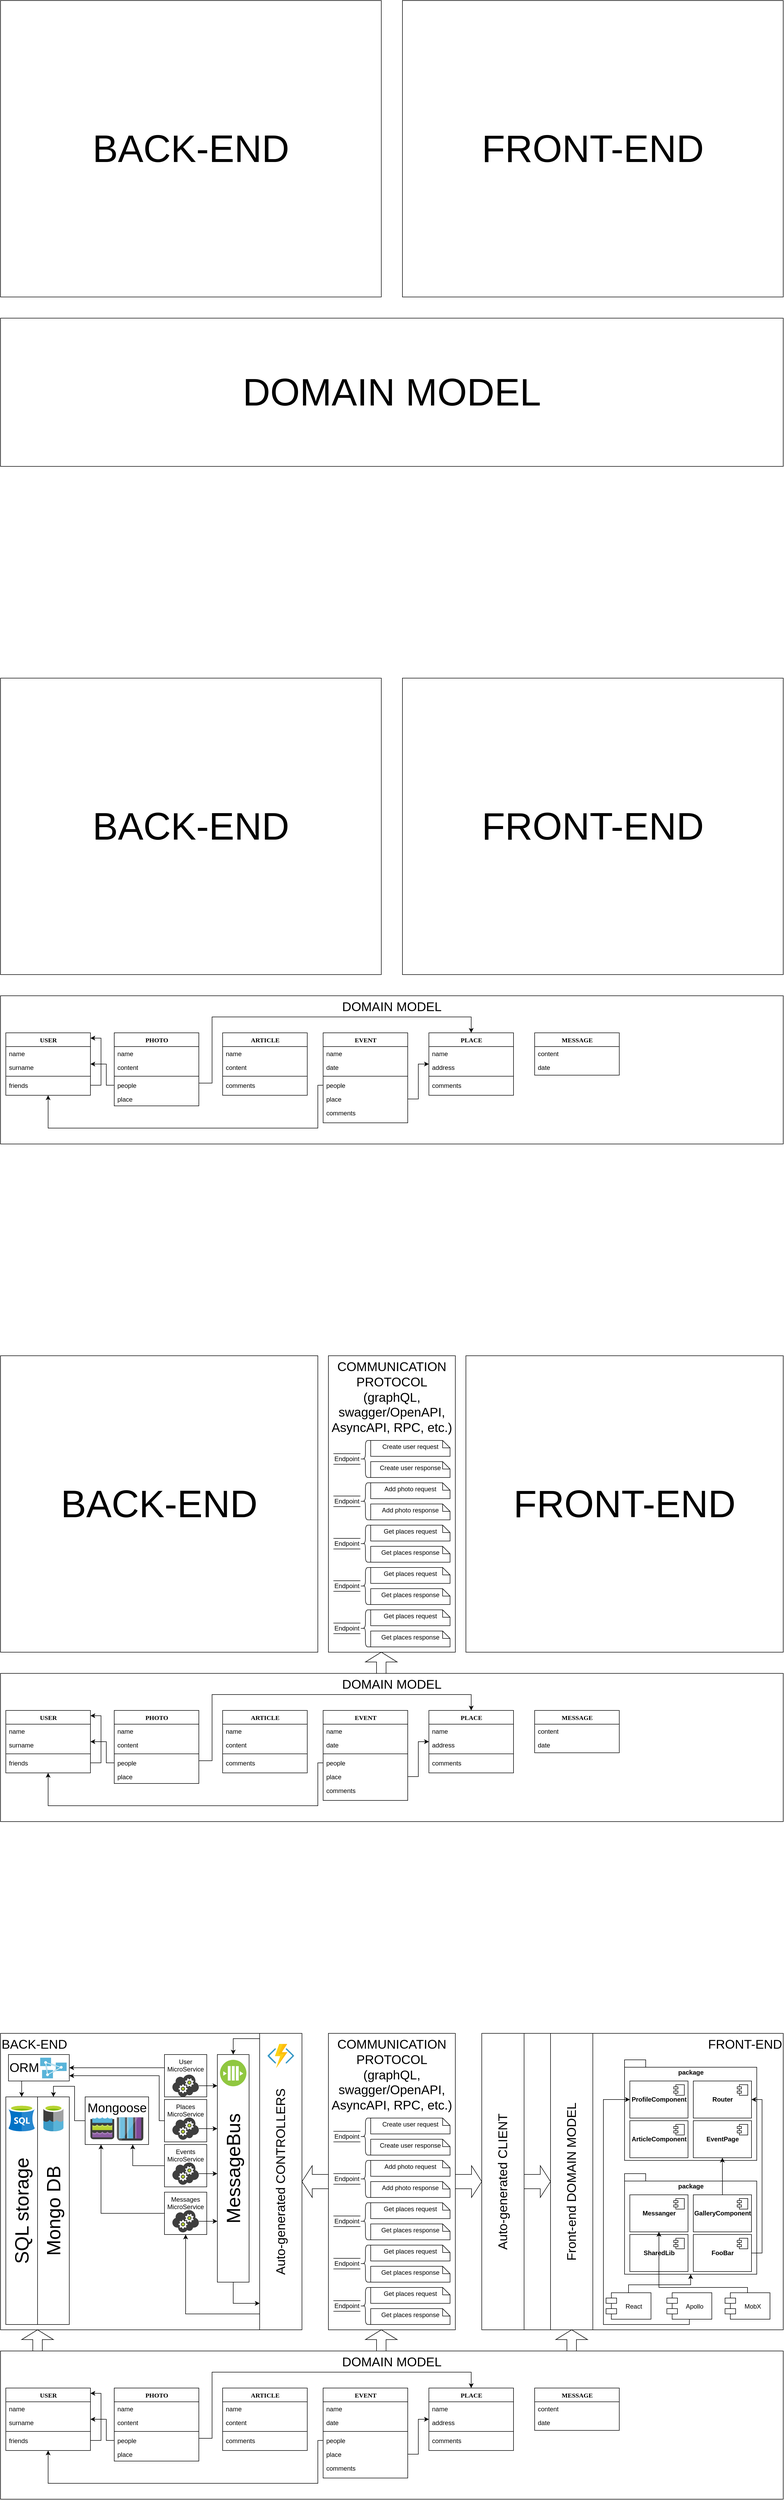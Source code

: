 <mxfile version="13.6.1" type="github">
  <diagram name="Page-1" id="6133507b-19e7-1e82-6fc7-422aa6c4b21f">
    <mxGraphModel dx="2152" dy="6015" grid="1" gridSize="10" guides="1" tooltips="1" connect="1" arrows="1" fold="1" page="0" pageScale="1" pageWidth="1920" pageHeight="1200" background="#ffffff" math="0" shadow="0">
      <root>
        <mxCell id="0" />
        <mxCell id="1" parent="0" />
        <mxCell id="0BSR14LC0eBBOxR-5EJ3-178" value="&lt;font style=&quot;font-size: 24px&quot;&gt;DOMAIN MODEL&lt;/font&gt;" style="rounded=0;whiteSpace=wrap;html=1;align=center;verticalAlign=top;labelBackgroundColor=none;" vertex="1" parent="1">
          <mxGeometry x="-120" y="-240" width="1480" height="280" as="geometry" />
        </mxCell>
        <mxCell id="0BSR14LC0eBBOxR-5EJ3-4" value="&lt;font style=&quot;font-size: 72px&quot;&gt;BACK-END&lt;/font&gt;" style="rounded=0;whiteSpace=wrap;html=1;" vertex="1" parent="1">
          <mxGeometry x="-120" y="-4680" width="720" height="560" as="geometry" />
        </mxCell>
        <mxCell id="0BSR14LC0eBBOxR-5EJ3-5" value="&lt;font style=&quot;font-size: 72px&quot;&gt;FRONT-END&lt;/font&gt;" style="rounded=0;whiteSpace=wrap;html=1;" vertex="1" parent="1">
          <mxGeometry x="640" y="-4680" width="720" height="560" as="geometry" />
        </mxCell>
        <mxCell id="0BSR14LC0eBBOxR-5EJ3-6" value="&lt;font style=&quot;font-size: 72px&quot;&gt;DOMAIN MODEL&lt;/font&gt;" style="rounded=0;whiteSpace=wrap;html=1;" vertex="1" parent="1">
          <mxGeometry x="-120" y="-4080" width="1480" height="280" as="geometry" />
        </mxCell>
        <mxCell id="0BSR14LC0eBBOxR-5EJ3-7" value="&lt;font style=&quot;font-size: 72px&quot;&gt;BACK-END&lt;/font&gt;" style="rounded=0;whiteSpace=wrap;html=1;" vertex="1" parent="1">
          <mxGeometry x="-120" y="-3400" width="720" height="560" as="geometry" />
        </mxCell>
        <mxCell id="0BSR14LC0eBBOxR-5EJ3-8" value="&lt;font style=&quot;font-size: 72px&quot;&gt;FRONT-END&lt;/font&gt;" style="rounded=0;whiteSpace=wrap;html=1;" vertex="1" parent="1">
          <mxGeometry x="640" y="-3400" width="720" height="560" as="geometry" />
        </mxCell>
        <mxCell id="0BSR14LC0eBBOxR-5EJ3-10" value="&lt;font style=&quot;font-size: 72px&quot;&gt;BACK-END&lt;/font&gt;" style="rounded=0;whiteSpace=wrap;html=1;" vertex="1" parent="1">
          <mxGeometry x="-120" y="-2120" width="600" height="560" as="geometry" />
        </mxCell>
        <mxCell id="0BSR14LC0eBBOxR-5EJ3-11" value="&lt;font style=&quot;font-size: 72px&quot;&gt;FRONT-END&lt;/font&gt;" style="rounded=0;whiteSpace=wrap;html=1;" vertex="1" parent="1">
          <mxGeometry x="760" y="-2120" width="600" height="560" as="geometry" />
        </mxCell>
        <mxCell id="0BSR14LC0eBBOxR-5EJ3-132" value="&lt;font style=&quot;font-size: 24px&quot;&gt;COMMUNICATION PROTOCOL&lt;br&gt;(graphQL, swagger/OpenAPI, AsyncAPI, RPC, etc.)&lt;br&gt;&lt;/font&gt;" style="rounded=0;whiteSpace=wrap;html=1;align=center;verticalAlign=top;" vertex="1" parent="1">
          <mxGeometry x="500" y="-2120" width="240" height="560" as="geometry" />
        </mxCell>
        <mxCell id="0BSR14LC0eBBOxR-5EJ3-155" value="" style="shape=singleArrow;direction=north;whiteSpace=wrap;html=1;labelBackgroundColor=none;sketch=0;fontColor=#000000;align=center;arrowWidth=0.3;arrowSize=0.463;" vertex="1" parent="1">
          <mxGeometry x="570" y="-1560" width="60" height="40" as="geometry" />
        </mxCell>
        <mxCell id="0BSR14LC0eBBOxR-5EJ3-144" value="Create user request" style="shape=note;whiteSpace=wrap;html=1;size=14;verticalAlign=middle;align=center;spacingTop=-6;labelBackgroundColor=none;fontColor=#000000;horizontal=1;flipV=0;sketch=0;labelBorderColor=none;direction=east;" vertex="1" parent="1">
          <mxGeometry x="580" y="-1960" width="150" height="30" as="geometry" />
        </mxCell>
        <mxCell id="0BSR14LC0eBBOxR-5EJ3-145" value="Get places response" style="shape=note;whiteSpace=wrap;html=1;size=14;verticalAlign=middle;align=center;spacingTop=-6;labelBackgroundColor=none;fontColor=#000000;horizontal=1;flipV=0;sketch=0;labelBorderColor=none;direction=east;" vertex="1" parent="1">
          <mxGeometry x="580" y="-1760" width="150" height="30" as="geometry" />
        </mxCell>
        <mxCell id="0BSR14LC0eBBOxR-5EJ3-146" value="Get places request" style="shape=note;whiteSpace=wrap;html=1;size=14;verticalAlign=middle;align=center;spacingTop=-6;labelBackgroundColor=none;fontColor=#000000;horizontal=1;flipV=0;sketch=0;labelBorderColor=none;direction=east;" vertex="1" parent="1">
          <mxGeometry x="580" y="-1800" width="150" height="30" as="geometry" />
        </mxCell>
        <mxCell id="0BSR14LC0eBBOxR-5EJ3-147" value="Add photo response" style="shape=note;whiteSpace=wrap;html=1;size=14;verticalAlign=middle;align=center;spacingTop=-6;labelBackgroundColor=none;fontColor=#000000;horizontal=1;flipV=0;sketch=0;labelBorderColor=none;direction=east;" vertex="1" parent="1">
          <mxGeometry x="580" y="-1840" width="150" height="30" as="geometry" />
        </mxCell>
        <mxCell id="0BSR14LC0eBBOxR-5EJ3-148" value="Create user response" style="shape=note;whiteSpace=wrap;html=1;size=14;verticalAlign=middle;align=center;spacingTop=-6;labelBackgroundColor=none;fontColor=#000000;horizontal=1;flipV=0;sketch=0;labelBorderColor=none;direction=east;" vertex="1" parent="1">
          <mxGeometry x="580" y="-1920" width="150" height="30" as="geometry" />
        </mxCell>
        <mxCell id="0BSR14LC0eBBOxR-5EJ3-149" value="Add photo request" style="shape=note;whiteSpace=wrap;html=1;size=14;verticalAlign=middle;align=center;spacingTop=-6;labelBackgroundColor=none;fontColor=#000000;horizontal=1;flipV=0;sketch=0;labelBorderColor=none;direction=east;" vertex="1" parent="1">
          <mxGeometry x="580" y="-1880" width="150" height="30" as="geometry" />
        </mxCell>
        <mxCell id="0BSR14LC0eBBOxR-5EJ3-164" value="" style="shape=curlyBracket;whiteSpace=wrap;html=1;rounded=1;labelBackgroundColor=none;sketch=0;fontColor=#000000;align=center;" vertex="1" parent="1">
          <mxGeometry x="560" y="-1960" width="20" height="70" as="geometry" />
        </mxCell>
        <mxCell id="0BSR14LC0eBBOxR-5EJ3-165" value="" style="shape=curlyBracket;whiteSpace=wrap;html=1;rounded=1;labelBackgroundColor=none;sketch=0;fontColor=#000000;align=center;" vertex="1" parent="1">
          <mxGeometry x="560" y="-1880" width="20" height="70" as="geometry" />
        </mxCell>
        <mxCell id="0BSR14LC0eBBOxR-5EJ3-166" value="" style="shape=curlyBracket;whiteSpace=wrap;html=1;rounded=1;labelBackgroundColor=none;sketch=0;fontColor=#000000;align=center;" vertex="1" parent="1">
          <mxGeometry x="560" y="-1800" width="20" height="70" as="geometry" />
        </mxCell>
        <mxCell id="0BSR14LC0eBBOxR-5EJ3-167" value="Endpoint" style="shape=partialRectangle;whiteSpace=wrap;html=1;left=0;right=0;fillColor=none;labelBackgroundColor=none;sketch=0;fontColor=#000000;align=center;" vertex="1" parent="1">
          <mxGeometry x="510" y="-1935" width="50" height="20" as="geometry" />
        </mxCell>
        <mxCell id="0BSR14LC0eBBOxR-5EJ3-168" value="Endpoint" style="shape=partialRectangle;whiteSpace=wrap;html=1;left=0;right=0;fillColor=none;labelBackgroundColor=none;sketch=0;fontColor=#000000;align=center;" vertex="1" parent="1">
          <mxGeometry x="510" y="-1855" width="50" height="20" as="geometry" />
        </mxCell>
        <mxCell id="0BSR14LC0eBBOxR-5EJ3-169" value="Endpoint" style="shape=partialRectangle;whiteSpace=wrap;html=1;left=0;right=0;fillColor=none;labelBackgroundColor=none;sketch=0;fontColor=#000000;align=center;" vertex="1" parent="1">
          <mxGeometry x="510" y="-1775" width="50" height="20" as="geometry" />
        </mxCell>
        <mxCell id="0BSR14LC0eBBOxR-5EJ3-170" value="Get places response" style="shape=note;whiteSpace=wrap;html=1;size=14;verticalAlign=middle;align=center;spacingTop=-6;labelBackgroundColor=none;fontColor=#000000;horizontal=1;flipV=0;sketch=0;labelBorderColor=none;direction=east;" vertex="1" parent="1">
          <mxGeometry x="580" y="-1680" width="150" height="30" as="geometry" />
        </mxCell>
        <mxCell id="0BSR14LC0eBBOxR-5EJ3-171" value="Get places request" style="shape=note;whiteSpace=wrap;html=1;size=14;verticalAlign=middle;align=center;spacingTop=-6;labelBackgroundColor=none;fontColor=#000000;horizontal=1;flipV=0;sketch=0;labelBorderColor=none;direction=east;" vertex="1" parent="1">
          <mxGeometry x="580" y="-1720" width="150" height="30" as="geometry" />
        </mxCell>
        <mxCell id="0BSR14LC0eBBOxR-5EJ3-172" value="" style="shape=curlyBracket;whiteSpace=wrap;html=1;rounded=1;labelBackgroundColor=none;sketch=0;fontColor=#000000;align=center;" vertex="1" parent="1">
          <mxGeometry x="560" y="-1720" width="20" height="70" as="geometry" />
        </mxCell>
        <mxCell id="0BSR14LC0eBBOxR-5EJ3-173" value="Endpoint" style="shape=partialRectangle;whiteSpace=wrap;html=1;left=0;right=0;fillColor=none;labelBackgroundColor=none;sketch=0;fontColor=#000000;align=center;" vertex="1" parent="1">
          <mxGeometry x="510" y="-1695" width="50" height="20" as="geometry" />
        </mxCell>
        <mxCell id="0BSR14LC0eBBOxR-5EJ3-174" value="Get places response" style="shape=note;whiteSpace=wrap;html=1;size=14;verticalAlign=middle;align=center;spacingTop=-6;labelBackgroundColor=none;fontColor=#000000;horizontal=1;flipV=0;sketch=0;labelBorderColor=none;direction=east;" vertex="1" parent="1">
          <mxGeometry x="580" y="-1600" width="150" height="30" as="geometry" />
        </mxCell>
        <mxCell id="0BSR14LC0eBBOxR-5EJ3-175" value="Get places request" style="shape=note;whiteSpace=wrap;html=1;size=14;verticalAlign=middle;align=center;spacingTop=-6;labelBackgroundColor=none;fontColor=#000000;horizontal=1;flipV=0;sketch=0;labelBorderColor=none;direction=east;" vertex="1" parent="1">
          <mxGeometry x="580" y="-1640" width="150" height="30" as="geometry" />
        </mxCell>
        <mxCell id="0BSR14LC0eBBOxR-5EJ3-176" value="" style="shape=curlyBracket;whiteSpace=wrap;html=1;rounded=1;labelBackgroundColor=none;sketch=0;fontColor=#000000;align=center;" vertex="1" parent="1">
          <mxGeometry x="560" y="-1640" width="20" height="70" as="geometry" />
        </mxCell>
        <mxCell id="0BSR14LC0eBBOxR-5EJ3-177" value="Endpoint" style="shape=partialRectangle;whiteSpace=wrap;html=1;left=0;right=0;fillColor=none;labelBackgroundColor=none;sketch=0;fontColor=#000000;align=center;" vertex="1" parent="1">
          <mxGeometry x="510" y="-1615" width="50" height="20" as="geometry" />
        </mxCell>
        <mxCell id="0BSR14LC0eBBOxR-5EJ3-179" value="&lt;font style=&quot;font-size: 24px&quot;&gt;BACK-END&lt;/font&gt;" style="rounded=0;whiteSpace=wrap;html=1;verticalAlign=top;align=left;" vertex="1" parent="1">
          <mxGeometry x="-120" y="-840" width="570" height="560" as="geometry" />
        </mxCell>
        <mxCell id="0BSR14LC0eBBOxR-5EJ3-180" value="&lt;font style=&quot;font-size: 24px&quot;&gt;FRONT-END&lt;/font&gt;" style="rounded=0;whiteSpace=wrap;html=1;align=right;verticalAlign=top;" vertex="1" parent="1">
          <mxGeometry x="790" y="-840" width="570" height="560" as="geometry" />
        </mxCell>
        <mxCell id="0BSR14LC0eBBOxR-5EJ3-213" value="&lt;font style=&quot;font-size: 24px&quot;&gt;COMMUNICATION PROTOCOL&lt;br&gt;(graphQL, swagger/OpenAPI, AsyncAPI, RPC, etc.)&lt;br&gt;&lt;/font&gt;" style="rounded=0;whiteSpace=wrap;html=1;align=center;verticalAlign=top;" vertex="1" parent="1">
          <mxGeometry x="500" y="-840" width="240" height="560" as="geometry" />
        </mxCell>
        <mxCell id="0BSR14LC0eBBOxR-5EJ3-214" value="" style="shape=singleArrow;direction=north;whiteSpace=wrap;html=1;labelBackgroundColor=none;sketch=0;fontColor=#000000;align=center;arrowWidth=0.3;arrowSize=0.463;" vertex="1" parent="1">
          <mxGeometry x="570" y="-280" width="60" height="40" as="geometry" />
        </mxCell>
        <mxCell id="0BSR14LC0eBBOxR-5EJ3-215" style="edgeStyle=orthogonalEdgeStyle;rounded=0;jumpStyle=none;orthogonalLoop=1;jettySize=auto;html=1;fontColor=#000000;entryX=0.5;entryY=0;entryDx=0;entryDy=0;" edge="1" parent="1" source="0BSR14LC0eBBOxR-5EJ3-212" target="0BSR14LC0eBBOxR-5EJ3-199">
          <mxGeometry relative="1" as="geometry">
            <mxPoint x="470" y="-204" as="targetPoint" />
            <Array as="points">
              <mxPoint x="175" y="-75" />
              <mxPoint x="280" y="-75" />
              <mxPoint x="280" y="-200" />
              <mxPoint x="770" y="-200" />
            </Array>
          </mxGeometry>
        </mxCell>
        <mxCell id="0BSR14LC0eBBOxR-5EJ3-216" style="edgeStyle=orthogonalEdgeStyle;rounded=0;jumpStyle=none;orthogonalLoop=1;jettySize=auto;html=1;fontColor=#000000;" edge="1" parent="1" source="0BSR14LC0eBBOxR-5EJ3-211" target="0BSR14LC0eBBOxR-5EJ3-181">
          <mxGeometry relative="1" as="geometry">
            <Array as="points">
              <mxPoint x="80" y="-71" />
              <mxPoint x="80" y="-111" />
            </Array>
          </mxGeometry>
        </mxCell>
        <mxCell id="0BSR14LC0eBBOxR-5EJ3-217" style="edgeStyle=orthogonalEdgeStyle;rounded=0;jumpStyle=none;orthogonalLoop=1;jettySize=auto;html=1;fontColor=#000000;" edge="1" parent="1" source="0BSR14LC0eBBOxR-5EJ3-197" target="0BSR14LC0eBBOxR-5EJ3-199">
          <mxGeometry relative="1" as="geometry" />
        </mxCell>
        <mxCell id="0BSR14LC0eBBOxR-5EJ3-218" style="edgeStyle=orthogonalEdgeStyle;rounded=0;jumpStyle=none;orthogonalLoop=1;jettySize=auto;html=1;fontColor=#000000;" edge="1" parent="1" source="0BSR14LC0eBBOxR-5EJ3-196" target="0BSR14LC0eBBOxR-5EJ3-181">
          <mxGeometry relative="1" as="geometry">
            <Array as="points">
              <mxPoint x="480" y="-71" />
              <mxPoint x="480" y="10" />
              <mxPoint x="-30" y="10" />
            </Array>
          </mxGeometry>
        </mxCell>
        <mxCell id="0BSR14LC0eBBOxR-5EJ3-219" value="Create user request" style="shape=note;whiteSpace=wrap;html=1;size=14;verticalAlign=middle;align=center;spacingTop=-6;labelBackgroundColor=none;fontColor=#000000;horizontal=1;flipV=0;sketch=0;labelBorderColor=none;direction=east;" vertex="1" parent="1">
          <mxGeometry x="580" y="-680" width="150" height="30" as="geometry" />
        </mxCell>
        <mxCell id="0BSR14LC0eBBOxR-5EJ3-220" value="Get places response" style="shape=note;whiteSpace=wrap;html=1;size=14;verticalAlign=middle;align=center;spacingTop=-6;labelBackgroundColor=none;fontColor=#000000;horizontal=1;flipV=0;sketch=0;labelBorderColor=none;direction=east;" vertex="1" parent="1">
          <mxGeometry x="580" y="-480" width="150" height="30" as="geometry" />
        </mxCell>
        <mxCell id="0BSR14LC0eBBOxR-5EJ3-221" value="Get places request" style="shape=note;whiteSpace=wrap;html=1;size=14;verticalAlign=middle;align=center;spacingTop=-6;labelBackgroundColor=none;fontColor=#000000;horizontal=1;flipV=0;sketch=0;labelBorderColor=none;direction=east;" vertex="1" parent="1">
          <mxGeometry x="580" y="-520" width="150" height="30" as="geometry" />
        </mxCell>
        <mxCell id="0BSR14LC0eBBOxR-5EJ3-222" value="Add photo response" style="shape=note;whiteSpace=wrap;html=1;size=14;verticalAlign=middle;align=center;spacingTop=-6;labelBackgroundColor=none;fontColor=#000000;horizontal=1;flipV=0;sketch=0;labelBorderColor=none;direction=east;" vertex="1" parent="1">
          <mxGeometry x="580" y="-560" width="150" height="30" as="geometry" />
        </mxCell>
        <mxCell id="0BSR14LC0eBBOxR-5EJ3-223" value="Create user response" style="shape=note;whiteSpace=wrap;html=1;size=14;verticalAlign=middle;align=center;spacingTop=-6;labelBackgroundColor=none;fontColor=#000000;horizontal=1;flipV=0;sketch=0;labelBorderColor=none;direction=east;" vertex="1" parent="1">
          <mxGeometry x="580" y="-640" width="150" height="30" as="geometry" />
        </mxCell>
        <mxCell id="0BSR14LC0eBBOxR-5EJ3-224" value="Add photo request" style="shape=note;whiteSpace=wrap;html=1;size=14;verticalAlign=middle;align=center;spacingTop=-6;labelBackgroundColor=none;fontColor=#000000;horizontal=1;flipV=0;sketch=0;labelBorderColor=none;direction=east;" vertex="1" parent="1">
          <mxGeometry x="580" y="-600" width="150" height="30" as="geometry" />
        </mxCell>
        <mxCell id="0BSR14LC0eBBOxR-5EJ3-225" value="" style="shape=curlyBracket;whiteSpace=wrap;html=1;rounded=1;labelBackgroundColor=none;sketch=0;fontColor=#000000;align=center;" vertex="1" parent="1">
          <mxGeometry x="560" y="-680" width="20" height="70" as="geometry" />
        </mxCell>
        <mxCell id="0BSR14LC0eBBOxR-5EJ3-226" value="" style="shape=curlyBracket;whiteSpace=wrap;html=1;rounded=1;labelBackgroundColor=none;sketch=0;fontColor=#000000;align=center;" vertex="1" parent="1">
          <mxGeometry x="560" y="-600" width="20" height="70" as="geometry" />
        </mxCell>
        <mxCell id="0BSR14LC0eBBOxR-5EJ3-227" value="" style="shape=curlyBracket;whiteSpace=wrap;html=1;rounded=1;labelBackgroundColor=none;sketch=0;fontColor=#000000;align=center;" vertex="1" parent="1">
          <mxGeometry x="560" y="-520" width="20" height="70" as="geometry" />
        </mxCell>
        <mxCell id="0BSR14LC0eBBOxR-5EJ3-228" value="Endpoint" style="shape=partialRectangle;whiteSpace=wrap;html=1;left=0;right=0;fillColor=none;labelBackgroundColor=none;sketch=0;fontColor=#000000;align=center;" vertex="1" parent="1">
          <mxGeometry x="510" y="-655" width="50" height="20" as="geometry" />
        </mxCell>
        <mxCell id="0BSR14LC0eBBOxR-5EJ3-229" value="Endpoint" style="shape=partialRectangle;whiteSpace=wrap;html=1;left=0;right=0;fillColor=none;labelBackgroundColor=none;sketch=0;fontColor=#000000;align=center;" vertex="1" parent="1">
          <mxGeometry x="510" y="-575" width="50" height="20" as="geometry" />
        </mxCell>
        <mxCell id="0BSR14LC0eBBOxR-5EJ3-230" value="Endpoint" style="shape=partialRectangle;whiteSpace=wrap;html=1;left=0;right=0;fillColor=none;labelBackgroundColor=none;sketch=0;fontColor=#000000;align=center;" vertex="1" parent="1">
          <mxGeometry x="510" y="-495" width="50" height="20" as="geometry" />
        </mxCell>
        <mxCell id="0BSR14LC0eBBOxR-5EJ3-231" value="Get places response" style="shape=note;whiteSpace=wrap;html=1;size=14;verticalAlign=middle;align=center;spacingTop=-6;labelBackgroundColor=none;fontColor=#000000;horizontal=1;flipV=0;sketch=0;labelBorderColor=none;direction=east;" vertex="1" parent="1">
          <mxGeometry x="580" y="-400" width="150" height="30" as="geometry" />
        </mxCell>
        <mxCell id="0BSR14LC0eBBOxR-5EJ3-232" value="Get places request" style="shape=note;whiteSpace=wrap;html=1;size=14;verticalAlign=middle;align=center;spacingTop=-6;labelBackgroundColor=none;fontColor=#000000;horizontal=1;flipV=0;sketch=0;labelBorderColor=none;direction=east;" vertex="1" parent="1">
          <mxGeometry x="580" y="-440" width="150" height="30" as="geometry" />
        </mxCell>
        <mxCell id="0BSR14LC0eBBOxR-5EJ3-233" value="" style="shape=curlyBracket;whiteSpace=wrap;html=1;rounded=1;labelBackgroundColor=none;sketch=0;fontColor=#000000;align=center;" vertex="1" parent="1">
          <mxGeometry x="560" y="-440" width="20" height="70" as="geometry" />
        </mxCell>
        <mxCell id="0BSR14LC0eBBOxR-5EJ3-234" value="Endpoint" style="shape=partialRectangle;whiteSpace=wrap;html=1;left=0;right=0;fillColor=none;labelBackgroundColor=none;sketch=0;fontColor=#000000;align=center;" vertex="1" parent="1">
          <mxGeometry x="510" y="-415" width="50" height="20" as="geometry" />
        </mxCell>
        <mxCell id="0BSR14LC0eBBOxR-5EJ3-235" value="Get places response" style="shape=note;whiteSpace=wrap;html=1;size=14;verticalAlign=middle;align=center;spacingTop=-6;labelBackgroundColor=none;fontColor=#000000;horizontal=1;flipV=0;sketch=0;labelBorderColor=none;direction=east;" vertex="1" parent="1">
          <mxGeometry x="580" y="-320" width="150" height="30" as="geometry" />
        </mxCell>
        <mxCell id="0BSR14LC0eBBOxR-5EJ3-236" value="Get places request" style="shape=note;whiteSpace=wrap;html=1;size=14;verticalAlign=middle;align=center;spacingTop=-6;labelBackgroundColor=none;fontColor=#000000;horizontal=1;flipV=0;sketch=0;labelBorderColor=none;direction=east;" vertex="1" parent="1">
          <mxGeometry x="580" y="-360" width="150" height="30" as="geometry" />
        </mxCell>
        <mxCell id="0BSR14LC0eBBOxR-5EJ3-237" value="" style="shape=curlyBracket;whiteSpace=wrap;html=1;rounded=1;labelBackgroundColor=none;sketch=0;fontColor=#000000;align=center;" vertex="1" parent="1">
          <mxGeometry x="560" y="-360" width="20" height="70" as="geometry" />
        </mxCell>
        <mxCell id="0BSR14LC0eBBOxR-5EJ3-238" value="Endpoint" style="shape=partialRectangle;whiteSpace=wrap;html=1;left=0;right=0;fillColor=none;labelBackgroundColor=none;sketch=0;fontColor=#000000;align=center;" vertex="1" parent="1">
          <mxGeometry x="510" y="-335" width="50" height="20" as="geometry" />
        </mxCell>
        <mxCell id="0BSR14LC0eBBOxR-5EJ3-239" value="" style="shape=singleArrow;direction=north;whiteSpace=wrap;html=1;labelBackgroundColor=none;sketch=0;fontColor=#000000;align=center;arrowWidth=0.3;arrowSize=0.463;" vertex="1" parent="1">
          <mxGeometry x="-80" y="-280" width="60" height="40" as="geometry" />
        </mxCell>
        <mxCell id="0BSR14LC0eBBOxR-5EJ3-240" value="" style="shape=singleArrow;direction=north;whiteSpace=wrap;html=1;labelBackgroundColor=none;sketch=0;fontColor=#000000;align=center;arrowWidth=0.3;arrowSize=0.463;" vertex="1" parent="1">
          <mxGeometry x="930" y="-280" width="60" height="40" as="geometry" />
        </mxCell>
        <mxCell id="0BSR14LC0eBBOxR-5EJ3-181" value="USER" style="swimlane;html=1;fontStyle=1;align=center;verticalAlign=top;childLayout=stackLayout;horizontal=1;startSize=26;horizontalStack=0;resizeParent=1;resizeLast=0;collapsible=1;marginBottom=0;swimlaneFillColor=#ffffff;shadow=0;comic=0;labelBackgroundColor=none;strokeWidth=1;fillColor=none;fontFamily=Verdana;fontSize=12;" vertex="1" parent="1">
          <mxGeometry x="-110" y="-170" width="160" height="118" as="geometry" />
        </mxCell>
        <mxCell id="0BSR14LC0eBBOxR-5EJ3-182" value="name" style="text;html=1;strokeColor=none;fillColor=none;align=left;verticalAlign=top;spacingLeft=4;spacingRight=4;whiteSpace=wrap;overflow=hidden;rotatable=0;points=[[0,0.5],[1,0.5]];portConstraint=eastwest;" vertex="1" parent="0BSR14LC0eBBOxR-5EJ3-181">
          <mxGeometry y="26" width="160" height="26" as="geometry" />
        </mxCell>
        <mxCell id="0BSR14LC0eBBOxR-5EJ3-183" value="surname" style="text;html=1;strokeColor=none;fillColor=none;align=left;verticalAlign=top;spacingLeft=4;spacingRight=4;whiteSpace=wrap;overflow=hidden;rotatable=0;points=[[0,0.5],[1,0.5]];portConstraint=eastwest;" vertex="1" parent="0BSR14LC0eBBOxR-5EJ3-181">
          <mxGeometry y="52" width="160" height="26" as="geometry" />
        </mxCell>
        <mxCell id="0BSR14LC0eBBOxR-5EJ3-184" value="" style="line;html=1;strokeWidth=1;fillColor=none;align=left;verticalAlign=middle;spacingTop=-1;spacingLeft=3;spacingRight=3;rotatable=0;labelPosition=right;points=[];portConstraint=eastwest;" vertex="1" parent="0BSR14LC0eBBOxR-5EJ3-181">
          <mxGeometry y="78" width="160" height="8" as="geometry" />
        </mxCell>
        <mxCell id="0BSR14LC0eBBOxR-5EJ3-185" style="edgeStyle=orthogonalEdgeStyle;rounded=0;jumpStyle=none;orthogonalLoop=1;jettySize=auto;html=1;fontColor=#000000;" edge="1" parent="0BSR14LC0eBBOxR-5EJ3-181" source="0BSR14LC0eBBOxR-5EJ3-186" target="0BSR14LC0eBBOxR-5EJ3-181">
          <mxGeometry relative="1" as="geometry">
            <mxPoint x="170" y="10" as="targetPoint" />
            <Array as="points">
              <mxPoint x="180" y="99" />
              <mxPoint x="180" y="10" />
            </Array>
          </mxGeometry>
        </mxCell>
        <mxCell id="0BSR14LC0eBBOxR-5EJ3-186" value="friends" style="text;html=1;strokeColor=none;fillColor=none;align=left;verticalAlign=top;spacingLeft=4;spacingRight=4;whiteSpace=wrap;overflow=hidden;rotatable=0;points=[[0,0.5],[1,0.5]];portConstraint=eastwest;" vertex="1" parent="0BSR14LC0eBBOxR-5EJ3-181">
          <mxGeometry y="86" width="160" height="26" as="geometry" />
        </mxCell>
        <mxCell id="0BSR14LC0eBBOxR-5EJ3-187" value="ARTICLE" style="swimlane;html=1;fontStyle=1;align=center;verticalAlign=top;childLayout=stackLayout;horizontal=1;startSize=26;horizontalStack=0;resizeParent=1;resizeLast=0;collapsible=1;marginBottom=0;swimlaneFillColor=#ffffff;shadow=0;comic=0;labelBackgroundColor=none;strokeWidth=1;fillColor=none;fontFamily=Verdana;fontSize=12;" vertex="1" parent="1">
          <mxGeometry x="300" y="-170" width="160" height="118" as="geometry" />
        </mxCell>
        <mxCell id="0BSR14LC0eBBOxR-5EJ3-188" value="name" style="text;html=1;strokeColor=none;fillColor=none;align=left;verticalAlign=top;spacingLeft=4;spacingRight=4;whiteSpace=wrap;overflow=hidden;rotatable=0;points=[[0,0.5],[1,0.5]];portConstraint=eastwest;" vertex="1" parent="0BSR14LC0eBBOxR-5EJ3-187">
          <mxGeometry y="26" width="160" height="26" as="geometry" />
        </mxCell>
        <mxCell id="0BSR14LC0eBBOxR-5EJ3-189" value="content" style="text;html=1;strokeColor=none;fillColor=none;align=left;verticalAlign=top;spacingLeft=4;spacingRight=4;whiteSpace=wrap;overflow=hidden;rotatable=0;points=[[0,0.5],[1,0.5]];portConstraint=eastwest;" vertex="1" parent="0BSR14LC0eBBOxR-5EJ3-187">
          <mxGeometry y="52" width="160" height="26" as="geometry" />
        </mxCell>
        <mxCell id="0BSR14LC0eBBOxR-5EJ3-190" value="" style="line;html=1;strokeWidth=1;fillColor=none;align=left;verticalAlign=middle;spacingTop=-1;spacingLeft=3;spacingRight=3;rotatable=0;labelPosition=right;points=[];portConstraint=eastwest;" vertex="1" parent="0BSR14LC0eBBOxR-5EJ3-187">
          <mxGeometry y="78" width="160" height="8" as="geometry" />
        </mxCell>
        <mxCell id="0BSR14LC0eBBOxR-5EJ3-191" value="comments" style="text;html=1;strokeColor=none;fillColor=none;align=left;verticalAlign=top;spacingLeft=4;spacingRight=4;whiteSpace=wrap;overflow=hidden;rotatable=0;points=[[0,0.5],[1,0.5]];portConstraint=eastwest;" vertex="1" parent="0BSR14LC0eBBOxR-5EJ3-187">
          <mxGeometry y="86" width="160" height="26" as="geometry" />
        </mxCell>
        <mxCell id="0BSR14LC0eBBOxR-5EJ3-192" value="EVENT" style="swimlane;html=1;fontStyle=1;align=center;verticalAlign=top;childLayout=stackLayout;horizontal=1;startSize=26;horizontalStack=0;resizeParent=1;resizeLast=0;collapsible=1;marginBottom=0;swimlaneFillColor=#ffffff;shadow=0;comic=0;labelBackgroundColor=none;strokeWidth=1;fillColor=none;fontFamily=Verdana;fontSize=12;" vertex="1" parent="1">
          <mxGeometry x="490" y="-170" width="160" height="170" as="geometry">
            <mxRectangle x="510" y="-2750" width="70" height="26" as="alternateBounds" />
          </mxGeometry>
        </mxCell>
        <mxCell id="0BSR14LC0eBBOxR-5EJ3-193" value="name" style="text;html=1;strokeColor=none;fillColor=none;align=left;verticalAlign=top;spacingLeft=4;spacingRight=4;whiteSpace=wrap;overflow=hidden;rotatable=0;points=[[0,0.5],[1,0.5]];portConstraint=eastwest;" vertex="1" parent="0BSR14LC0eBBOxR-5EJ3-192">
          <mxGeometry y="26" width="160" height="26" as="geometry" />
        </mxCell>
        <mxCell id="0BSR14LC0eBBOxR-5EJ3-194" value="date" style="text;html=1;strokeColor=none;fillColor=none;align=left;verticalAlign=top;spacingLeft=4;spacingRight=4;whiteSpace=wrap;overflow=hidden;rotatable=0;points=[[0,0.5],[1,0.5]];portConstraint=eastwest;" vertex="1" parent="0BSR14LC0eBBOxR-5EJ3-192">
          <mxGeometry y="52" width="160" height="26" as="geometry" />
        </mxCell>
        <mxCell id="0BSR14LC0eBBOxR-5EJ3-195" value="" style="line;html=1;strokeWidth=1;fillColor=none;align=left;verticalAlign=middle;spacingTop=-1;spacingLeft=3;spacingRight=3;rotatable=0;labelPosition=right;points=[];portConstraint=eastwest;" vertex="1" parent="0BSR14LC0eBBOxR-5EJ3-192">
          <mxGeometry y="78" width="160" height="8" as="geometry" />
        </mxCell>
        <mxCell id="0BSR14LC0eBBOxR-5EJ3-196" value="people" style="text;html=1;strokeColor=none;fillColor=none;align=left;verticalAlign=top;spacingLeft=4;spacingRight=4;whiteSpace=wrap;overflow=hidden;rotatable=0;points=[[0,0.5],[1,0.5]];portConstraint=eastwest;" vertex="1" parent="0BSR14LC0eBBOxR-5EJ3-192">
          <mxGeometry y="86" width="160" height="26" as="geometry" />
        </mxCell>
        <mxCell id="0BSR14LC0eBBOxR-5EJ3-197" value="place&lt;br&gt;" style="text;html=1;strokeColor=none;fillColor=none;align=left;verticalAlign=top;spacingLeft=4;spacingRight=4;whiteSpace=wrap;overflow=hidden;rotatable=0;points=[[0,0.5],[1,0.5]];portConstraint=eastwest;" vertex="1" parent="0BSR14LC0eBBOxR-5EJ3-192">
          <mxGeometry y="112" width="160" height="26" as="geometry" />
        </mxCell>
        <mxCell id="0BSR14LC0eBBOxR-5EJ3-198" value="comments" style="text;html=1;strokeColor=none;fillColor=none;align=left;verticalAlign=top;spacingLeft=4;spacingRight=4;whiteSpace=wrap;overflow=hidden;rotatable=0;points=[[0,0.5],[1,0.5]];portConstraint=eastwest;" vertex="1" parent="0BSR14LC0eBBOxR-5EJ3-192">
          <mxGeometry y="138" width="160" height="26" as="geometry" />
        </mxCell>
        <mxCell id="0BSR14LC0eBBOxR-5EJ3-199" value="PLACE" style="swimlane;html=1;fontStyle=1;align=center;verticalAlign=top;childLayout=stackLayout;horizontal=1;startSize=26;horizontalStack=0;resizeParent=1;resizeLast=0;collapsible=1;marginBottom=0;swimlaneFillColor=#ffffff;shadow=0;comic=0;labelBackgroundColor=none;strokeWidth=1;fillColor=none;fontFamily=Verdana;fontSize=12;" vertex="1" parent="1">
          <mxGeometry x="690" y="-170" width="160" height="118" as="geometry">
            <mxRectangle x="690" y="-2760" width="70" height="26" as="alternateBounds" />
          </mxGeometry>
        </mxCell>
        <mxCell id="0BSR14LC0eBBOxR-5EJ3-200" value="name" style="text;html=1;strokeColor=none;fillColor=none;align=left;verticalAlign=top;spacingLeft=4;spacingRight=4;whiteSpace=wrap;overflow=hidden;rotatable=0;points=[[0,0.5],[1,0.5]];portConstraint=eastwest;" vertex="1" parent="0BSR14LC0eBBOxR-5EJ3-199">
          <mxGeometry y="26" width="160" height="26" as="geometry" />
        </mxCell>
        <mxCell id="0BSR14LC0eBBOxR-5EJ3-201" value="address" style="text;html=1;strokeColor=none;fillColor=none;align=left;verticalAlign=top;spacingLeft=4;spacingRight=4;whiteSpace=wrap;overflow=hidden;rotatable=0;points=[[0,0.5],[1,0.5]];portConstraint=eastwest;" vertex="1" parent="0BSR14LC0eBBOxR-5EJ3-199">
          <mxGeometry y="52" width="160" height="26" as="geometry" />
        </mxCell>
        <mxCell id="0BSR14LC0eBBOxR-5EJ3-202" value="" style="line;html=1;strokeWidth=1;fillColor=none;align=left;verticalAlign=middle;spacingTop=-1;spacingLeft=3;spacingRight=3;rotatable=0;labelPosition=right;points=[];portConstraint=eastwest;" vertex="1" parent="0BSR14LC0eBBOxR-5EJ3-199">
          <mxGeometry y="78" width="160" height="8" as="geometry" />
        </mxCell>
        <mxCell id="0BSR14LC0eBBOxR-5EJ3-203" value="comments" style="text;html=1;strokeColor=none;fillColor=none;align=left;verticalAlign=top;spacingLeft=4;spacingRight=4;whiteSpace=wrap;overflow=hidden;rotatable=0;points=[[0,0.5],[1,0.5]];portConstraint=eastwest;" vertex="1" parent="0BSR14LC0eBBOxR-5EJ3-199">
          <mxGeometry y="86" width="160" height="26" as="geometry" />
        </mxCell>
        <mxCell id="0BSR14LC0eBBOxR-5EJ3-204" value="MESSAGE" style="swimlane;html=1;fontStyle=1;align=center;verticalAlign=top;childLayout=stackLayout;horizontal=1;startSize=26;horizontalStack=0;resizeParent=1;resizeLast=0;collapsible=1;marginBottom=0;swimlaneFillColor=#ffffff;shadow=0;comic=0;labelBackgroundColor=none;strokeWidth=1;fillColor=none;fontFamily=Verdana;fontSize=12;" vertex="1" parent="1">
          <mxGeometry x="890" y="-170" width="160" height="80" as="geometry">
            <mxRectangle x="890" y="-2760" width="70" height="26" as="alternateBounds" />
          </mxGeometry>
        </mxCell>
        <mxCell id="0BSR14LC0eBBOxR-5EJ3-205" value="content" style="text;html=1;strokeColor=none;fillColor=none;align=left;verticalAlign=top;spacingLeft=4;spacingRight=4;whiteSpace=wrap;overflow=hidden;rotatable=0;points=[[0,0.5],[1,0.5]];portConstraint=eastwest;" vertex="1" parent="0BSR14LC0eBBOxR-5EJ3-204">
          <mxGeometry y="26" width="160" height="26" as="geometry" />
        </mxCell>
        <mxCell id="0BSR14LC0eBBOxR-5EJ3-206" value="date" style="text;html=1;strokeColor=none;fillColor=none;align=left;verticalAlign=top;spacingLeft=4;spacingRight=4;whiteSpace=wrap;overflow=hidden;rotatable=0;points=[[0,0.5],[1,0.5]];portConstraint=eastwest;" vertex="1" parent="0BSR14LC0eBBOxR-5EJ3-204">
          <mxGeometry y="52" width="160" height="26" as="geometry" />
        </mxCell>
        <mxCell id="0BSR14LC0eBBOxR-5EJ3-207" value="PHOTO" style="swimlane;html=1;fontStyle=1;align=center;verticalAlign=top;childLayout=stackLayout;horizontal=1;startSize=26;horizontalStack=0;resizeParent=1;resizeLast=0;collapsible=1;marginBottom=0;swimlaneFillColor=#ffffff;shadow=0;comic=0;labelBackgroundColor=none;strokeWidth=1;fillColor=none;fontFamily=Verdana;fontSize=12;" vertex="1" parent="1">
          <mxGeometry x="95" y="-170" width="160" height="138" as="geometry" />
        </mxCell>
        <mxCell id="0BSR14LC0eBBOxR-5EJ3-208" value="name" style="text;html=1;strokeColor=none;fillColor=none;align=left;verticalAlign=top;spacingLeft=4;spacingRight=4;whiteSpace=wrap;overflow=hidden;rotatable=0;points=[[0,0.5],[1,0.5]];portConstraint=eastwest;" vertex="1" parent="0BSR14LC0eBBOxR-5EJ3-207">
          <mxGeometry y="26" width="160" height="26" as="geometry" />
        </mxCell>
        <mxCell id="0BSR14LC0eBBOxR-5EJ3-209" value="content" style="text;html=1;strokeColor=none;fillColor=none;align=left;verticalAlign=top;spacingLeft=4;spacingRight=4;whiteSpace=wrap;overflow=hidden;rotatable=0;points=[[0,0.5],[1,0.5]];portConstraint=eastwest;" vertex="1" parent="0BSR14LC0eBBOxR-5EJ3-207">
          <mxGeometry y="52" width="160" height="26" as="geometry" />
        </mxCell>
        <mxCell id="0BSR14LC0eBBOxR-5EJ3-210" value="" style="line;html=1;strokeWidth=1;fillColor=none;align=left;verticalAlign=middle;spacingTop=-1;spacingLeft=3;spacingRight=3;rotatable=0;labelPosition=right;points=[];portConstraint=eastwest;" vertex="1" parent="0BSR14LC0eBBOxR-5EJ3-207">
          <mxGeometry y="78" width="160" height="8" as="geometry" />
        </mxCell>
        <mxCell id="0BSR14LC0eBBOxR-5EJ3-211" value="people" style="text;html=1;strokeColor=none;fillColor=none;align=left;verticalAlign=top;spacingLeft=4;spacingRight=4;whiteSpace=wrap;overflow=hidden;rotatable=0;points=[[0,0.5],[1,0.5]];portConstraint=eastwest;" vertex="1" parent="0BSR14LC0eBBOxR-5EJ3-207">
          <mxGeometry y="86" width="160" height="26" as="geometry" />
        </mxCell>
        <mxCell id="0BSR14LC0eBBOxR-5EJ3-212" value="place&lt;br&gt;" style="text;html=1;strokeColor=none;fillColor=none;align=left;verticalAlign=top;spacingLeft=4;spacingRight=4;whiteSpace=wrap;overflow=hidden;rotatable=0;points=[[0,0.5],[1,0.5]];portConstraint=eastwest;" vertex="1" parent="0BSR14LC0eBBOxR-5EJ3-207">
          <mxGeometry y="112" width="160" height="26" as="geometry" />
        </mxCell>
        <mxCell id="0BSR14LC0eBBOxR-5EJ3-241" value="&lt;font style=&quot;font-size: 24px&quot;&gt;DOMAIN MODEL&lt;/font&gt;" style="rounded=0;whiteSpace=wrap;html=1;align=center;verticalAlign=top;labelBackgroundColor=none;" vertex="1" parent="1">
          <mxGeometry x="-120" y="-1520" width="1480" height="280" as="geometry" />
        </mxCell>
        <mxCell id="0BSR14LC0eBBOxR-5EJ3-242" style="edgeStyle=orthogonalEdgeStyle;rounded=0;jumpStyle=none;orthogonalLoop=1;jettySize=auto;html=1;fontColor=#000000;entryX=0.5;entryY=0;entryDx=0;entryDy=0;" edge="1" parent="1" source="0BSR14LC0eBBOxR-5EJ3-277" target="0BSR14LC0eBBOxR-5EJ3-264">
          <mxGeometry relative="1" as="geometry">
            <mxPoint x="470" y="-1484" as="targetPoint" />
            <Array as="points">
              <mxPoint x="175" y="-1355" />
              <mxPoint x="280" y="-1355" />
              <mxPoint x="280" y="-1480" />
              <mxPoint x="770" y="-1480" />
            </Array>
          </mxGeometry>
        </mxCell>
        <mxCell id="0BSR14LC0eBBOxR-5EJ3-243" style="edgeStyle=orthogonalEdgeStyle;rounded=0;jumpStyle=none;orthogonalLoop=1;jettySize=auto;html=1;fontColor=#000000;" edge="1" parent="1" source="0BSR14LC0eBBOxR-5EJ3-276" target="0BSR14LC0eBBOxR-5EJ3-246">
          <mxGeometry relative="1" as="geometry">
            <Array as="points">
              <mxPoint x="80" y="-1351" />
              <mxPoint x="80" y="-1391" />
            </Array>
          </mxGeometry>
        </mxCell>
        <mxCell id="0BSR14LC0eBBOxR-5EJ3-244" style="edgeStyle=orthogonalEdgeStyle;rounded=0;jumpStyle=none;orthogonalLoop=1;jettySize=auto;html=1;fontColor=#000000;" edge="1" parent="1" source="0BSR14LC0eBBOxR-5EJ3-262" target="0BSR14LC0eBBOxR-5EJ3-264">
          <mxGeometry relative="1" as="geometry" />
        </mxCell>
        <mxCell id="0BSR14LC0eBBOxR-5EJ3-245" style="edgeStyle=orthogonalEdgeStyle;rounded=0;jumpStyle=none;orthogonalLoop=1;jettySize=auto;html=1;fontColor=#000000;" edge="1" parent="1" source="0BSR14LC0eBBOxR-5EJ3-261" target="0BSR14LC0eBBOxR-5EJ3-246">
          <mxGeometry relative="1" as="geometry">
            <Array as="points">
              <mxPoint x="480" y="-1351" />
              <mxPoint x="480" y="-1270" />
              <mxPoint x="-30" y="-1270" />
            </Array>
          </mxGeometry>
        </mxCell>
        <mxCell id="0BSR14LC0eBBOxR-5EJ3-246" value="USER" style="swimlane;html=1;fontStyle=1;align=center;verticalAlign=top;childLayout=stackLayout;horizontal=1;startSize=26;horizontalStack=0;resizeParent=1;resizeLast=0;collapsible=1;marginBottom=0;swimlaneFillColor=#ffffff;shadow=0;comic=0;labelBackgroundColor=none;strokeWidth=1;fillColor=none;fontFamily=Verdana;fontSize=12;" vertex="1" parent="1">
          <mxGeometry x="-110" y="-1450" width="160" height="118" as="geometry" />
        </mxCell>
        <mxCell id="0BSR14LC0eBBOxR-5EJ3-247" value="name" style="text;html=1;strokeColor=none;fillColor=none;align=left;verticalAlign=top;spacingLeft=4;spacingRight=4;whiteSpace=wrap;overflow=hidden;rotatable=0;points=[[0,0.5],[1,0.5]];portConstraint=eastwest;" vertex="1" parent="0BSR14LC0eBBOxR-5EJ3-246">
          <mxGeometry y="26" width="160" height="26" as="geometry" />
        </mxCell>
        <mxCell id="0BSR14LC0eBBOxR-5EJ3-248" value="surname" style="text;html=1;strokeColor=none;fillColor=none;align=left;verticalAlign=top;spacingLeft=4;spacingRight=4;whiteSpace=wrap;overflow=hidden;rotatable=0;points=[[0,0.5],[1,0.5]];portConstraint=eastwest;" vertex="1" parent="0BSR14LC0eBBOxR-5EJ3-246">
          <mxGeometry y="52" width="160" height="26" as="geometry" />
        </mxCell>
        <mxCell id="0BSR14LC0eBBOxR-5EJ3-249" value="" style="line;html=1;strokeWidth=1;fillColor=none;align=left;verticalAlign=middle;spacingTop=-1;spacingLeft=3;spacingRight=3;rotatable=0;labelPosition=right;points=[];portConstraint=eastwest;" vertex="1" parent="0BSR14LC0eBBOxR-5EJ3-246">
          <mxGeometry y="78" width="160" height="8" as="geometry" />
        </mxCell>
        <mxCell id="0BSR14LC0eBBOxR-5EJ3-250" style="edgeStyle=orthogonalEdgeStyle;rounded=0;jumpStyle=none;orthogonalLoop=1;jettySize=auto;html=1;fontColor=#000000;" edge="1" parent="0BSR14LC0eBBOxR-5EJ3-246" source="0BSR14LC0eBBOxR-5EJ3-251" target="0BSR14LC0eBBOxR-5EJ3-246">
          <mxGeometry relative="1" as="geometry">
            <mxPoint x="170" y="10" as="targetPoint" />
            <Array as="points">
              <mxPoint x="180" y="99" />
              <mxPoint x="180" y="10" />
            </Array>
          </mxGeometry>
        </mxCell>
        <mxCell id="0BSR14LC0eBBOxR-5EJ3-251" value="friends" style="text;html=1;strokeColor=none;fillColor=none;align=left;verticalAlign=top;spacingLeft=4;spacingRight=4;whiteSpace=wrap;overflow=hidden;rotatable=0;points=[[0,0.5],[1,0.5]];portConstraint=eastwest;" vertex="1" parent="0BSR14LC0eBBOxR-5EJ3-246">
          <mxGeometry y="86" width="160" height="26" as="geometry" />
        </mxCell>
        <mxCell id="0BSR14LC0eBBOxR-5EJ3-252" value="ARTICLE" style="swimlane;html=1;fontStyle=1;align=center;verticalAlign=top;childLayout=stackLayout;horizontal=1;startSize=26;horizontalStack=0;resizeParent=1;resizeLast=0;collapsible=1;marginBottom=0;swimlaneFillColor=#ffffff;shadow=0;comic=0;labelBackgroundColor=none;strokeWidth=1;fillColor=none;fontFamily=Verdana;fontSize=12;" vertex="1" parent="1">
          <mxGeometry x="300" y="-1450" width="160" height="118" as="geometry" />
        </mxCell>
        <mxCell id="0BSR14LC0eBBOxR-5EJ3-253" value="name" style="text;html=1;strokeColor=none;fillColor=none;align=left;verticalAlign=top;spacingLeft=4;spacingRight=4;whiteSpace=wrap;overflow=hidden;rotatable=0;points=[[0,0.5],[1,0.5]];portConstraint=eastwest;" vertex="1" parent="0BSR14LC0eBBOxR-5EJ3-252">
          <mxGeometry y="26" width="160" height="26" as="geometry" />
        </mxCell>
        <mxCell id="0BSR14LC0eBBOxR-5EJ3-254" value="content" style="text;html=1;strokeColor=none;fillColor=none;align=left;verticalAlign=top;spacingLeft=4;spacingRight=4;whiteSpace=wrap;overflow=hidden;rotatable=0;points=[[0,0.5],[1,0.5]];portConstraint=eastwest;" vertex="1" parent="0BSR14LC0eBBOxR-5EJ3-252">
          <mxGeometry y="52" width="160" height="26" as="geometry" />
        </mxCell>
        <mxCell id="0BSR14LC0eBBOxR-5EJ3-255" value="" style="line;html=1;strokeWidth=1;fillColor=none;align=left;verticalAlign=middle;spacingTop=-1;spacingLeft=3;spacingRight=3;rotatable=0;labelPosition=right;points=[];portConstraint=eastwest;" vertex="1" parent="0BSR14LC0eBBOxR-5EJ3-252">
          <mxGeometry y="78" width="160" height="8" as="geometry" />
        </mxCell>
        <mxCell id="0BSR14LC0eBBOxR-5EJ3-256" value="comments" style="text;html=1;strokeColor=none;fillColor=none;align=left;verticalAlign=top;spacingLeft=4;spacingRight=4;whiteSpace=wrap;overflow=hidden;rotatable=0;points=[[0,0.5],[1,0.5]];portConstraint=eastwest;" vertex="1" parent="0BSR14LC0eBBOxR-5EJ3-252">
          <mxGeometry y="86" width="160" height="26" as="geometry" />
        </mxCell>
        <mxCell id="0BSR14LC0eBBOxR-5EJ3-257" value="EVENT" style="swimlane;html=1;fontStyle=1;align=center;verticalAlign=top;childLayout=stackLayout;horizontal=1;startSize=26;horizontalStack=0;resizeParent=1;resizeLast=0;collapsible=1;marginBottom=0;swimlaneFillColor=#ffffff;shadow=0;comic=0;labelBackgroundColor=none;strokeWidth=1;fillColor=none;fontFamily=Verdana;fontSize=12;" vertex="1" parent="1">
          <mxGeometry x="490" y="-1450" width="160" height="170" as="geometry">
            <mxRectangle x="510" y="-2750" width="70" height="26" as="alternateBounds" />
          </mxGeometry>
        </mxCell>
        <mxCell id="0BSR14LC0eBBOxR-5EJ3-258" value="name" style="text;html=1;strokeColor=none;fillColor=none;align=left;verticalAlign=top;spacingLeft=4;spacingRight=4;whiteSpace=wrap;overflow=hidden;rotatable=0;points=[[0,0.5],[1,0.5]];portConstraint=eastwest;" vertex="1" parent="0BSR14LC0eBBOxR-5EJ3-257">
          <mxGeometry y="26" width="160" height="26" as="geometry" />
        </mxCell>
        <mxCell id="0BSR14LC0eBBOxR-5EJ3-259" value="date" style="text;html=1;strokeColor=none;fillColor=none;align=left;verticalAlign=top;spacingLeft=4;spacingRight=4;whiteSpace=wrap;overflow=hidden;rotatable=0;points=[[0,0.5],[1,0.5]];portConstraint=eastwest;" vertex="1" parent="0BSR14LC0eBBOxR-5EJ3-257">
          <mxGeometry y="52" width="160" height="26" as="geometry" />
        </mxCell>
        <mxCell id="0BSR14LC0eBBOxR-5EJ3-260" value="" style="line;html=1;strokeWidth=1;fillColor=none;align=left;verticalAlign=middle;spacingTop=-1;spacingLeft=3;spacingRight=3;rotatable=0;labelPosition=right;points=[];portConstraint=eastwest;" vertex="1" parent="0BSR14LC0eBBOxR-5EJ3-257">
          <mxGeometry y="78" width="160" height="8" as="geometry" />
        </mxCell>
        <mxCell id="0BSR14LC0eBBOxR-5EJ3-261" value="people" style="text;html=1;strokeColor=none;fillColor=none;align=left;verticalAlign=top;spacingLeft=4;spacingRight=4;whiteSpace=wrap;overflow=hidden;rotatable=0;points=[[0,0.5],[1,0.5]];portConstraint=eastwest;" vertex="1" parent="0BSR14LC0eBBOxR-5EJ3-257">
          <mxGeometry y="86" width="160" height="26" as="geometry" />
        </mxCell>
        <mxCell id="0BSR14LC0eBBOxR-5EJ3-262" value="place&lt;br&gt;" style="text;html=1;strokeColor=none;fillColor=none;align=left;verticalAlign=top;spacingLeft=4;spacingRight=4;whiteSpace=wrap;overflow=hidden;rotatable=0;points=[[0,0.5],[1,0.5]];portConstraint=eastwest;" vertex="1" parent="0BSR14LC0eBBOxR-5EJ3-257">
          <mxGeometry y="112" width="160" height="26" as="geometry" />
        </mxCell>
        <mxCell id="0BSR14LC0eBBOxR-5EJ3-263" value="comments" style="text;html=1;strokeColor=none;fillColor=none;align=left;verticalAlign=top;spacingLeft=4;spacingRight=4;whiteSpace=wrap;overflow=hidden;rotatable=0;points=[[0,0.5],[1,0.5]];portConstraint=eastwest;" vertex="1" parent="0BSR14LC0eBBOxR-5EJ3-257">
          <mxGeometry y="138" width="160" height="26" as="geometry" />
        </mxCell>
        <mxCell id="0BSR14LC0eBBOxR-5EJ3-264" value="PLACE" style="swimlane;html=1;fontStyle=1;align=center;verticalAlign=top;childLayout=stackLayout;horizontal=1;startSize=26;horizontalStack=0;resizeParent=1;resizeLast=0;collapsible=1;marginBottom=0;swimlaneFillColor=#ffffff;shadow=0;comic=0;labelBackgroundColor=none;strokeWidth=1;fillColor=none;fontFamily=Verdana;fontSize=12;" vertex="1" parent="1">
          <mxGeometry x="690" y="-1450" width="160" height="118" as="geometry">
            <mxRectangle x="690" y="-2760" width="70" height="26" as="alternateBounds" />
          </mxGeometry>
        </mxCell>
        <mxCell id="0BSR14LC0eBBOxR-5EJ3-265" value="name" style="text;html=1;strokeColor=none;fillColor=none;align=left;verticalAlign=top;spacingLeft=4;spacingRight=4;whiteSpace=wrap;overflow=hidden;rotatable=0;points=[[0,0.5],[1,0.5]];portConstraint=eastwest;" vertex="1" parent="0BSR14LC0eBBOxR-5EJ3-264">
          <mxGeometry y="26" width="160" height="26" as="geometry" />
        </mxCell>
        <mxCell id="0BSR14LC0eBBOxR-5EJ3-266" value="address" style="text;html=1;strokeColor=none;fillColor=none;align=left;verticalAlign=top;spacingLeft=4;spacingRight=4;whiteSpace=wrap;overflow=hidden;rotatable=0;points=[[0,0.5],[1,0.5]];portConstraint=eastwest;" vertex="1" parent="0BSR14LC0eBBOxR-5EJ3-264">
          <mxGeometry y="52" width="160" height="26" as="geometry" />
        </mxCell>
        <mxCell id="0BSR14LC0eBBOxR-5EJ3-267" value="" style="line;html=1;strokeWidth=1;fillColor=none;align=left;verticalAlign=middle;spacingTop=-1;spacingLeft=3;spacingRight=3;rotatable=0;labelPosition=right;points=[];portConstraint=eastwest;" vertex="1" parent="0BSR14LC0eBBOxR-5EJ3-264">
          <mxGeometry y="78" width="160" height="8" as="geometry" />
        </mxCell>
        <mxCell id="0BSR14LC0eBBOxR-5EJ3-268" value="comments" style="text;html=1;strokeColor=none;fillColor=none;align=left;verticalAlign=top;spacingLeft=4;spacingRight=4;whiteSpace=wrap;overflow=hidden;rotatable=0;points=[[0,0.5],[1,0.5]];portConstraint=eastwest;" vertex="1" parent="0BSR14LC0eBBOxR-5EJ3-264">
          <mxGeometry y="86" width="160" height="26" as="geometry" />
        </mxCell>
        <mxCell id="0BSR14LC0eBBOxR-5EJ3-269" value="MESSAGE" style="swimlane;html=1;fontStyle=1;align=center;verticalAlign=top;childLayout=stackLayout;horizontal=1;startSize=26;horizontalStack=0;resizeParent=1;resizeLast=0;collapsible=1;marginBottom=0;swimlaneFillColor=#ffffff;shadow=0;comic=0;labelBackgroundColor=none;strokeWidth=1;fillColor=none;fontFamily=Verdana;fontSize=12;" vertex="1" parent="1">
          <mxGeometry x="890" y="-1450" width="160" height="80" as="geometry">
            <mxRectangle x="890" y="-2760" width="70" height="26" as="alternateBounds" />
          </mxGeometry>
        </mxCell>
        <mxCell id="0BSR14LC0eBBOxR-5EJ3-270" value="content" style="text;html=1;strokeColor=none;fillColor=none;align=left;verticalAlign=top;spacingLeft=4;spacingRight=4;whiteSpace=wrap;overflow=hidden;rotatable=0;points=[[0,0.5],[1,0.5]];portConstraint=eastwest;" vertex="1" parent="0BSR14LC0eBBOxR-5EJ3-269">
          <mxGeometry y="26" width="160" height="26" as="geometry" />
        </mxCell>
        <mxCell id="0BSR14LC0eBBOxR-5EJ3-271" value="date" style="text;html=1;strokeColor=none;fillColor=none;align=left;verticalAlign=top;spacingLeft=4;spacingRight=4;whiteSpace=wrap;overflow=hidden;rotatable=0;points=[[0,0.5],[1,0.5]];portConstraint=eastwest;" vertex="1" parent="0BSR14LC0eBBOxR-5EJ3-269">
          <mxGeometry y="52" width="160" height="26" as="geometry" />
        </mxCell>
        <mxCell id="0BSR14LC0eBBOxR-5EJ3-272" value="PHOTO" style="swimlane;html=1;fontStyle=1;align=center;verticalAlign=top;childLayout=stackLayout;horizontal=1;startSize=26;horizontalStack=0;resizeParent=1;resizeLast=0;collapsible=1;marginBottom=0;swimlaneFillColor=#ffffff;shadow=0;comic=0;labelBackgroundColor=none;strokeWidth=1;fillColor=none;fontFamily=Verdana;fontSize=12;" vertex="1" parent="1">
          <mxGeometry x="95" y="-1450" width="160" height="138" as="geometry" />
        </mxCell>
        <mxCell id="0BSR14LC0eBBOxR-5EJ3-273" value="name" style="text;html=1;strokeColor=none;fillColor=none;align=left;verticalAlign=top;spacingLeft=4;spacingRight=4;whiteSpace=wrap;overflow=hidden;rotatable=0;points=[[0,0.5],[1,0.5]];portConstraint=eastwest;" vertex="1" parent="0BSR14LC0eBBOxR-5EJ3-272">
          <mxGeometry y="26" width="160" height="26" as="geometry" />
        </mxCell>
        <mxCell id="0BSR14LC0eBBOxR-5EJ3-274" value="content" style="text;html=1;strokeColor=none;fillColor=none;align=left;verticalAlign=top;spacingLeft=4;spacingRight=4;whiteSpace=wrap;overflow=hidden;rotatable=0;points=[[0,0.5],[1,0.5]];portConstraint=eastwest;" vertex="1" parent="0BSR14LC0eBBOxR-5EJ3-272">
          <mxGeometry y="52" width="160" height="26" as="geometry" />
        </mxCell>
        <mxCell id="0BSR14LC0eBBOxR-5EJ3-275" value="" style="line;html=1;strokeWidth=1;fillColor=none;align=left;verticalAlign=middle;spacingTop=-1;spacingLeft=3;spacingRight=3;rotatable=0;labelPosition=right;points=[];portConstraint=eastwest;" vertex="1" parent="0BSR14LC0eBBOxR-5EJ3-272">
          <mxGeometry y="78" width="160" height="8" as="geometry" />
        </mxCell>
        <mxCell id="0BSR14LC0eBBOxR-5EJ3-276" value="people" style="text;html=1;strokeColor=none;fillColor=none;align=left;verticalAlign=top;spacingLeft=4;spacingRight=4;whiteSpace=wrap;overflow=hidden;rotatable=0;points=[[0,0.5],[1,0.5]];portConstraint=eastwest;" vertex="1" parent="0BSR14LC0eBBOxR-5EJ3-272">
          <mxGeometry y="86" width="160" height="26" as="geometry" />
        </mxCell>
        <mxCell id="0BSR14LC0eBBOxR-5EJ3-277" value="place&lt;br&gt;" style="text;html=1;strokeColor=none;fillColor=none;align=left;verticalAlign=top;spacingLeft=4;spacingRight=4;whiteSpace=wrap;overflow=hidden;rotatable=0;points=[[0,0.5],[1,0.5]];portConstraint=eastwest;" vertex="1" parent="0BSR14LC0eBBOxR-5EJ3-272">
          <mxGeometry y="112" width="160" height="26" as="geometry" />
        </mxCell>
        <mxCell id="0BSR14LC0eBBOxR-5EJ3-278" value="&lt;font style=&quot;font-size: 24px&quot;&gt;DOMAIN MODEL&lt;/font&gt;" style="rounded=0;whiteSpace=wrap;html=1;align=center;verticalAlign=top;labelBackgroundColor=none;" vertex="1" parent="1">
          <mxGeometry x="-120" y="-2800" width="1480" height="280" as="geometry" />
        </mxCell>
        <mxCell id="0BSR14LC0eBBOxR-5EJ3-279" style="edgeStyle=orthogonalEdgeStyle;rounded=0;jumpStyle=none;orthogonalLoop=1;jettySize=auto;html=1;fontColor=#000000;entryX=0.5;entryY=0;entryDx=0;entryDy=0;" edge="1" parent="1" source="0BSR14LC0eBBOxR-5EJ3-314" target="0BSR14LC0eBBOxR-5EJ3-301">
          <mxGeometry relative="1" as="geometry">
            <mxPoint x="470" y="-2764" as="targetPoint" />
            <Array as="points">
              <mxPoint x="175" y="-2635" />
              <mxPoint x="280" y="-2635" />
              <mxPoint x="280" y="-2760" />
              <mxPoint x="770" y="-2760" />
            </Array>
          </mxGeometry>
        </mxCell>
        <mxCell id="0BSR14LC0eBBOxR-5EJ3-280" style="edgeStyle=orthogonalEdgeStyle;rounded=0;jumpStyle=none;orthogonalLoop=1;jettySize=auto;html=1;fontColor=#000000;" edge="1" parent="1" source="0BSR14LC0eBBOxR-5EJ3-313" target="0BSR14LC0eBBOxR-5EJ3-283">
          <mxGeometry relative="1" as="geometry">
            <Array as="points">
              <mxPoint x="80" y="-2631" />
              <mxPoint x="80" y="-2671" />
            </Array>
          </mxGeometry>
        </mxCell>
        <mxCell id="0BSR14LC0eBBOxR-5EJ3-281" style="edgeStyle=orthogonalEdgeStyle;rounded=0;jumpStyle=none;orthogonalLoop=1;jettySize=auto;html=1;fontColor=#000000;" edge="1" parent="1" source="0BSR14LC0eBBOxR-5EJ3-299" target="0BSR14LC0eBBOxR-5EJ3-301">
          <mxGeometry relative="1" as="geometry" />
        </mxCell>
        <mxCell id="0BSR14LC0eBBOxR-5EJ3-282" style="edgeStyle=orthogonalEdgeStyle;rounded=0;jumpStyle=none;orthogonalLoop=1;jettySize=auto;html=1;fontColor=#000000;" edge="1" parent="1" source="0BSR14LC0eBBOxR-5EJ3-298" target="0BSR14LC0eBBOxR-5EJ3-283">
          <mxGeometry relative="1" as="geometry">
            <Array as="points">
              <mxPoint x="480" y="-2631" />
              <mxPoint x="480" y="-2550" />
              <mxPoint x="-30" y="-2550" />
            </Array>
          </mxGeometry>
        </mxCell>
        <mxCell id="0BSR14LC0eBBOxR-5EJ3-283" value="USER" style="swimlane;html=1;fontStyle=1;align=center;verticalAlign=top;childLayout=stackLayout;horizontal=1;startSize=26;horizontalStack=0;resizeParent=1;resizeLast=0;collapsible=1;marginBottom=0;swimlaneFillColor=#ffffff;shadow=0;comic=0;labelBackgroundColor=none;strokeWidth=1;fillColor=none;fontFamily=Verdana;fontSize=12;" vertex="1" parent="1">
          <mxGeometry x="-110" y="-2730" width="160" height="118" as="geometry" />
        </mxCell>
        <mxCell id="0BSR14LC0eBBOxR-5EJ3-284" value="name" style="text;html=1;strokeColor=none;fillColor=none;align=left;verticalAlign=top;spacingLeft=4;spacingRight=4;whiteSpace=wrap;overflow=hidden;rotatable=0;points=[[0,0.5],[1,0.5]];portConstraint=eastwest;" vertex="1" parent="0BSR14LC0eBBOxR-5EJ3-283">
          <mxGeometry y="26" width="160" height="26" as="geometry" />
        </mxCell>
        <mxCell id="0BSR14LC0eBBOxR-5EJ3-285" value="surname" style="text;html=1;strokeColor=none;fillColor=none;align=left;verticalAlign=top;spacingLeft=4;spacingRight=4;whiteSpace=wrap;overflow=hidden;rotatable=0;points=[[0,0.5],[1,0.5]];portConstraint=eastwest;" vertex="1" parent="0BSR14LC0eBBOxR-5EJ3-283">
          <mxGeometry y="52" width="160" height="26" as="geometry" />
        </mxCell>
        <mxCell id="0BSR14LC0eBBOxR-5EJ3-286" value="" style="line;html=1;strokeWidth=1;fillColor=none;align=left;verticalAlign=middle;spacingTop=-1;spacingLeft=3;spacingRight=3;rotatable=0;labelPosition=right;points=[];portConstraint=eastwest;" vertex="1" parent="0BSR14LC0eBBOxR-5EJ3-283">
          <mxGeometry y="78" width="160" height="8" as="geometry" />
        </mxCell>
        <mxCell id="0BSR14LC0eBBOxR-5EJ3-287" style="edgeStyle=orthogonalEdgeStyle;rounded=0;jumpStyle=none;orthogonalLoop=1;jettySize=auto;html=1;fontColor=#000000;" edge="1" parent="0BSR14LC0eBBOxR-5EJ3-283" source="0BSR14LC0eBBOxR-5EJ3-288" target="0BSR14LC0eBBOxR-5EJ3-283">
          <mxGeometry relative="1" as="geometry">
            <mxPoint x="170" y="10" as="targetPoint" />
            <Array as="points">
              <mxPoint x="180" y="99" />
              <mxPoint x="180" y="10" />
            </Array>
          </mxGeometry>
        </mxCell>
        <mxCell id="0BSR14LC0eBBOxR-5EJ3-288" value="friends" style="text;html=1;strokeColor=none;fillColor=none;align=left;verticalAlign=top;spacingLeft=4;spacingRight=4;whiteSpace=wrap;overflow=hidden;rotatable=0;points=[[0,0.5],[1,0.5]];portConstraint=eastwest;" vertex="1" parent="0BSR14LC0eBBOxR-5EJ3-283">
          <mxGeometry y="86" width="160" height="26" as="geometry" />
        </mxCell>
        <mxCell id="0BSR14LC0eBBOxR-5EJ3-289" value="ARTICLE" style="swimlane;html=1;fontStyle=1;align=center;verticalAlign=top;childLayout=stackLayout;horizontal=1;startSize=26;horizontalStack=0;resizeParent=1;resizeLast=0;collapsible=1;marginBottom=0;swimlaneFillColor=#ffffff;shadow=0;comic=0;labelBackgroundColor=none;strokeWidth=1;fillColor=none;fontFamily=Verdana;fontSize=12;" vertex="1" parent="1">
          <mxGeometry x="300" y="-2730" width="160" height="118" as="geometry" />
        </mxCell>
        <mxCell id="0BSR14LC0eBBOxR-5EJ3-290" value="name" style="text;html=1;strokeColor=none;fillColor=none;align=left;verticalAlign=top;spacingLeft=4;spacingRight=4;whiteSpace=wrap;overflow=hidden;rotatable=0;points=[[0,0.5],[1,0.5]];portConstraint=eastwest;" vertex="1" parent="0BSR14LC0eBBOxR-5EJ3-289">
          <mxGeometry y="26" width="160" height="26" as="geometry" />
        </mxCell>
        <mxCell id="0BSR14LC0eBBOxR-5EJ3-291" value="content" style="text;html=1;strokeColor=none;fillColor=none;align=left;verticalAlign=top;spacingLeft=4;spacingRight=4;whiteSpace=wrap;overflow=hidden;rotatable=0;points=[[0,0.5],[1,0.5]];portConstraint=eastwest;" vertex="1" parent="0BSR14LC0eBBOxR-5EJ3-289">
          <mxGeometry y="52" width="160" height="26" as="geometry" />
        </mxCell>
        <mxCell id="0BSR14LC0eBBOxR-5EJ3-292" value="" style="line;html=1;strokeWidth=1;fillColor=none;align=left;verticalAlign=middle;spacingTop=-1;spacingLeft=3;spacingRight=3;rotatable=0;labelPosition=right;points=[];portConstraint=eastwest;" vertex="1" parent="0BSR14LC0eBBOxR-5EJ3-289">
          <mxGeometry y="78" width="160" height="8" as="geometry" />
        </mxCell>
        <mxCell id="0BSR14LC0eBBOxR-5EJ3-293" value="comments" style="text;html=1;strokeColor=none;fillColor=none;align=left;verticalAlign=top;spacingLeft=4;spacingRight=4;whiteSpace=wrap;overflow=hidden;rotatable=0;points=[[0,0.5],[1,0.5]];portConstraint=eastwest;" vertex="1" parent="0BSR14LC0eBBOxR-5EJ3-289">
          <mxGeometry y="86" width="160" height="26" as="geometry" />
        </mxCell>
        <mxCell id="0BSR14LC0eBBOxR-5EJ3-294" value="EVENT" style="swimlane;html=1;fontStyle=1;align=center;verticalAlign=top;childLayout=stackLayout;horizontal=1;startSize=26;horizontalStack=0;resizeParent=1;resizeLast=0;collapsible=1;marginBottom=0;swimlaneFillColor=#ffffff;shadow=0;comic=0;labelBackgroundColor=none;strokeWidth=1;fillColor=none;fontFamily=Verdana;fontSize=12;" vertex="1" parent="1">
          <mxGeometry x="490" y="-2730" width="160" height="170" as="geometry">
            <mxRectangle x="510" y="-2750" width="70" height="26" as="alternateBounds" />
          </mxGeometry>
        </mxCell>
        <mxCell id="0BSR14LC0eBBOxR-5EJ3-295" value="name" style="text;html=1;strokeColor=none;fillColor=none;align=left;verticalAlign=top;spacingLeft=4;spacingRight=4;whiteSpace=wrap;overflow=hidden;rotatable=0;points=[[0,0.5],[1,0.5]];portConstraint=eastwest;" vertex="1" parent="0BSR14LC0eBBOxR-5EJ3-294">
          <mxGeometry y="26" width="160" height="26" as="geometry" />
        </mxCell>
        <mxCell id="0BSR14LC0eBBOxR-5EJ3-296" value="date" style="text;html=1;strokeColor=none;fillColor=none;align=left;verticalAlign=top;spacingLeft=4;spacingRight=4;whiteSpace=wrap;overflow=hidden;rotatable=0;points=[[0,0.5],[1,0.5]];portConstraint=eastwest;" vertex="1" parent="0BSR14LC0eBBOxR-5EJ3-294">
          <mxGeometry y="52" width="160" height="26" as="geometry" />
        </mxCell>
        <mxCell id="0BSR14LC0eBBOxR-5EJ3-297" value="" style="line;html=1;strokeWidth=1;fillColor=none;align=left;verticalAlign=middle;spacingTop=-1;spacingLeft=3;spacingRight=3;rotatable=0;labelPosition=right;points=[];portConstraint=eastwest;" vertex="1" parent="0BSR14LC0eBBOxR-5EJ3-294">
          <mxGeometry y="78" width="160" height="8" as="geometry" />
        </mxCell>
        <mxCell id="0BSR14LC0eBBOxR-5EJ3-298" value="people" style="text;html=1;strokeColor=none;fillColor=none;align=left;verticalAlign=top;spacingLeft=4;spacingRight=4;whiteSpace=wrap;overflow=hidden;rotatable=0;points=[[0,0.5],[1,0.5]];portConstraint=eastwest;" vertex="1" parent="0BSR14LC0eBBOxR-5EJ3-294">
          <mxGeometry y="86" width="160" height="26" as="geometry" />
        </mxCell>
        <mxCell id="0BSR14LC0eBBOxR-5EJ3-299" value="place&lt;br&gt;" style="text;html=1;strokeColor=none;fillColor=none;align=left;verticalAlign=top;spacingLeft=4;spacingRight=4;whiteSpace=wrap;overflow=hidden;rotatable=0;points=[[0,0.5],[1,0.5]];portConstraint=eastwest;" vertex="1" parent="0BSR14LC0eBBOxR-5EJ3-294">
          <mxGeometry y="112" width="160" height="26" as="geometry" />
        </mxCell>
        <mxCell id="0BSR14LC0eBBOxR-5EJ3-300" value="comments" style="text;html=1;strokeColor=none;fillColor=none;align=left;verticalAlign=top;spacingLeft=4;spacingRight=4;whiteSpace=wrap;overflow=hidden;rotatable=0;points=[[0,0.5],[1,0.5]];portConstraint=eastwest;" vertex="1" parent="0BSR14LC0eBBOxR-5EJ3-294">
          <mxGeometry y="138" width="160" height="26" as="geometry" />
        </mxCell>
        <mxCell id="0BSR14LC0eBBOxR-5EJ3-301" value="PLACE" style="swimlane;html=1;fontStyle=1;align=center;verticalAlign=top;childLayout=stackLayout;horizontal=1;startSize=26;horizontalStack=0;resizeParent=1;resizeLast=0;collapsible=1;marginBottom=0;swimlaneFillColor=#ffffff;shadow=0;comic=0;labelBackgroundColor=none;strokeWidth=1;fillColor=none;fontFamily=Verdana;fontSize=12;" vertex="1" parent="1">
          <mxGeometry x="690" y="-2730" width="160" height="118" as="geometry">
            <mxRectangle x="690" y="-2760" width="70" height="26" as="alternateBounds" />
          </mxGeometry>
        </mxCell>
        <mxCell id="0BSR14LC0eBBOxR-5EJ3-302" value="name" style="text;html=1;strokeColor=none;fillColor=none;align=left;verticalAlign=top;spacingLeft=4;spacingRight=4;whiteSpace=wrap;overflow=hidden;rotatable=0;points=[[0,0.5],[1,0.5]];portConstraint=eastwest;" vertex="1" parent="0BSR14LC0eBBOxR-5EJ3-301">
          <mxGeometry y="26" width="160" height="26" as="geometry" />
        </mxCell>
        <mxCell id="0BSR14LC0eBBOxR-5EJ3-303" value="address" style="text;html=1;strokeColor=none;fillColor=none;align=left;verticalAlign=top;spacingLeft=4;spacingRight=4;whiteSpace=wrap;overflow=hidden;rotatable=0;points=[[0,0.5],[1,0.5]];portConstraint=eastwest;" vertex="1" parent="0BSR14LC0eBBOxR-5EJ3-301">
          <mxGeometry y="52" width="160" height="26" as="geometry" />
        </mxCell>
        <mxCell id="0BSR14LC0eBBOxR-5EJ3-304" value="" style="line;html=1;strokeWidth=1;fillColor=none;align=left;verticalAlign=middle;spacingTop=-1;spacingLeft=3;spacingRight=3;rotatable=0;labelPosition=right;points=[];portConstraint=eastwest;" vertex="1" parent="0BSR14LC0eBBOxR-5EJ3-301">
          <mxGeometry y="78" width="160" height="8" as="geometry" />
        </mxCell>
        <mxCell id="0BSR14LC0eBBOxR-5EJ3-305" value="comments" style="text;html=1;strokeColor=none;fillColor=none;align=left;verticalAlign=top;spacingLeft=4;spacingRight=4;whiteSpace=wrap;overflow=hidden;rotatable=0;points=[[0,0.5],[1,0.5]];portConstraint=eastwest;" vertex="1" parent="0BSR14LC0eBBOxR-5EJ3-301">
          <mxGeometry y="86" width="160" height="26" as="geometry" />
        </mxCell>
        <mxCell id="0BSR14LC0eBBOxR-5EJ3-306" value="MESSAGE" style="swimlane;html=1;fontStyle=1;align=center;verticalAlign=top;childLayout=stackLayout;horizontal=1;startSize=26;horizontalStack=0;resizeParent=1;resizeLast=0;collapsible=1;marginBottom=0;swimlaneFillColor=#ffffff;shadow=0;comic=0;labelBackgroundColor=none;strokeWidth=1;fillColor=none;fontFamily=Verdana;fontSize=12;" vertex="1" parent="1">
          <mxGeometry x="890" y="-2730" width="160" height="80" as="geometry">
            <mxRectangle x="890" y="-2760" width="70" height="26" as="alternateBounds" />
          </mxGeometry>
        </mxCell>
        <mxCell id="0BSR14LC0eBBOxR-5EJ3-307" value="content" style="text;html=1;strokeColor=none;fillColor=none;align=left;verticalAlign=top;spacingLeft=4;spacingRight=4;whiteSpace=wrap;overflow=hidden;rotatable=0;points=[[0,0.5],[1,0.5]];portConstraint=eastwest;" vertex="1" parent="0BSR14LC0eBBOxR-5EJ3-306">
          <mxGeometry y="26" width="160" height="26" as="geometry" />
        </mxCell>
        <mxCell id="0BSR14LC0eBBOxR-5EJ3-308" value="date" style="text;html=1;strokeColor=none;fillColor=none;align=left;verticalAlign=top;spacingLeft=4;spacingRight=4;whiteSpace=wrap;overflow=hidden;rotatable=0;points=[[0,0.5],[1,0.5]];portConstraint=eastwest;" vertex="1" parent="0BSR14LC0eBBOxR-5EJ3-306">
          <mxGeometry y="52" width="160" height="26" as="geometry" />
        </mxCell>
        <mxCell id="0BSR14LC0eBBOxR-5EJ3-309" value="PHOTO" style="swimlane;html=1;fontStyle=1;align=center;verticalAlign=top;childLayout=stackLayout;horizontal=1;startSize=26;horizontalStack=0;resizeParent=1;resizeLast=0;collapsible=1;marginBottom=0;swimlaneFillColor=#ffffff;shadow=0;comic=0;labelBackgroundColor=none;strokeWidth=1;fillColor=none;fontFamily=Verdana;fontSize=12;" vertex="1" parent="1">
          <mxGeometry x="95" y="-2730" width="160" height="138" as="geometry" />
        </mxCell>
        <mxCell id="0BSR14LC0eBBOxR-5EJ3-310" value="name" style="text;html=1;strokeColor=none;fillColor=none;align=left;verticalAlign=top;spacingLeft=4;spacingRight=4;whiteSpace=wrap;overflow=hidden;rotatable=0;points=[[0,0.5],[1,0.5]];portConstraint=eastwest;" vertex="1" parent="0BSR14LC0eBBOxR-5EJ3-309">
          <mxGeometry y="26" width="160" height="26" as="geometry" />
        </mxCell>
        <mxCell id="0BSR14LC0eBBOxR-5EJ3-311" value="content" style="text;html=1;strokeColor=none;fillColor=none;align=left;verticalAlign=top;spacingLeft=4;spacingRight=4;whiteSpace=wrap;overflow=hidden;rotatable=0;points=[[0,0.5],[1,0.5]];portConstraint=eastwest;" vertex="1" parent="0BSR14LC0eBBOxR-5EJ3-309">
          <mxGeometry y="52" width="160" height="26" as="geometry" />
        </mxCell>
        <mxCell id="0BSR14LC0eBBOxR-5EJ3-312" value="" style="line;html=1;strokeWidth=1;fillColor=none;align=left;verticalAlign=middle;spacingTop=-1;spacingLeft=3;spacingRight=3;rotatable=0;labelPosition=right;points=[];portConstraint=eastwest;" vertex="1" parent="0BSR14LC0eBBOxR-5EJ3-309">
          <mxGeometry y="78" width="160" height="8" as="geometry" />
        </mxCell>
        <mxCell id="0BSR14LC0eBBOxR-5EJ3-313" value="people" style="text;html=1;strokeColor=none;fillColor=none;align=left;verticalAlign=top;spacingLeft=4;spacingRight=4;whiteSpace=wrap;overflow=hidden;rotatable=0;points=[[0,0.5],[1,0.5]];portConstraint=eastwest;" vertex="1" parent="0BSR14LC0eBBOxR-5EJ3-309">
          <mxGeometry y="86" width="160" height="26" as="geometry" />
        </mxCell>
        <mxCell id="0BSR14LC0eBBOxR-5EJ3-314" value="place&lt;br&gt;" style="text;html=1;strokeColor=none;fillColor=none;align=left;verticalAlign=top;spacingLeft=4;spacingRight=4;whiteSpace=wrap;overflow=hidden;rotatable=0;points=[[0,0.5],[1,0.5]];portConstraint=eastwest;" vertex="1" parent="0BSR14LC0eBBOxR-5EJ3-309">
          <mxGeometry y="112" width="160" height="26" as="geometry" />
        </mxCell>
        <mxCell id="0BSR14LC0eBBOxR-5EJ3-315" value="&lt;font style=&quot;font-size: 24px&quot;&gt;Auto-generated CLIENT&lt;/font&gt;" style="rounded=0;whiteSpace=wrap;html=1;labelBackgroundColor=none;sketch=0;fontColor=#000000;align=center;horizontal=0;" vertex="1" parent="1">
          <mxGeometry x="790" y="-840" width="80" height="560" as="geometry" />
        </mxCell>
        <mxCell id="0BSR14LC0eBBOxR-5EJ3-316" value="&lt;font style=&quot;font-size: 24px&quot;&gt;Front-end DOMAIN MODEL&lt;/font&gt;" style="rounded=0;whiteSpace=wrap;html=1;labelBackgroundColor=none;sketch=0;fontColor=#000000;align=center;horizontal=0;" vertex="1" parent="1">
          <mxGeometry x="920" y="-840" width="80" height="560" as="geometry" />
        </mxCell>
        <mxCell id="0BSR14LC0eBBOxR-5EJ3-319" value="" style="shape=singleArrow;whiteSpace=wrap;html=1;labelBackgroundColor=none;sketch=0;fontColor=#000000;align=center;arrowWidth=0.45;arrowSize=0.388;direction=west;" vertex="1" parent="1">
          <mxGeometry x="450" y="-590" width="50" height="60" as="geometry" />
        </mxCell>
        <mxCell id="0BSR14LC0eBBOxR-5EJ3-320" value="" style="shape=singleArrow;whiteSpace=wrap;html=1;labelBackgroundColor=none;sketch=0;fontColor=#000000;align=center;arrowWidth=0.45;arrowSize=0.388;" vertex="1" parent="1">
          <mxGeometry x="870" y="-590" width="50" height="60" as="geometry" />
        </mxCell>
        <mxCell id="0BSR14LC0eBBOxR-5EJ3-321" value="" style="shape=singleArrow;whiteSpace=wrap;html=1;labelBackgroundColor=none;sketch=0;fontColor=#000000;align=center;arrowWidth=0.45;arrowSize=0.388;" vertex="1" parent="1">
          <mxGeometry x="740" y="-590" width="50" height="60" as="geometry" />
        </mxCell>
        <mxCell id="0BSR14LC0eBBOxR-5EJ3-386" style="edgeStyle=orthogonalEdgeStyle;rounded=0;jumpStyle=none;orthogonalLoop=1;jettySize=auto;html=1;entryX=0.5;entryY=0;entryDx=0;entryDy=0;fontColor=#000000;" edge="1" parent="1" source="0BSR14LC0eBBOxR-5EJ3-322" target="0BSR14LC0eBBOxR-5EJ3-370">
          <mxGeometry relative="1" as="geometry">
            <Array as="points">
              <mxPoint x="320" y="-830" />
            </Array>
          </mxGeometry>
        </mxCell>
        <mxCell id="0BSR14LC0eBBOxR-5EJ3-387" style="edgeStyle=orthogonalEdgeStyle;rounded=0;jumpStyle=none;orthogonalLoop=1;jettySize=auto;html=1;fontColor=#000000;" edge="1" parent="1" source="0BSR14LC0eBBOxR-5EJ3-322" target="0BSR14LC0eBBOxR-5EJ3-367">
          <mxGeometry relative="1" as="geometry">
            <Array as="points">
              <mxPoint x="230" y="-310" />
            </Array>
          </mxGeometry>
        </mxCell>
        <mxCell id="0BSR14LC0eBBOxR-5EJ3-322" value="&lt;font style=&quot;font-size: 24px&quot;&gt;Auto-generated CONTROLLERS&lt;/font&gt;" style="rounded=0;whiteSpace=wrap;html=1;labelBackgroundColor=none;sketch=0;fontColor=#000000;align=center;horizontal=0;" vertex="1" parent="1">
          <mxGeometry x="370" y="-840" width="80" height="560" as="geometry" />
        </mxCell>
        <mxCell id="0BSR14LC0eBBOxR-5EJ3-323" value="" style="aspect=fixed;html=1;points=[];align=center;image;fontSize=12;image=img/lib/mscae/Functions.svg;labelBackgroundColor=none;sketch=0;" vertex="1" parent="1">
          <mxGeometry x="385" y="-820" width="50" height="46" as="geometry" />
        </mxCell>
        <mxCell id="0BSR14LC0eBBOxR-5EJ3-329" value="package" style="shape=folder;fontStyle=1;spacingTop=10;tabWidth=40;tabHeight=14;tabPosition=left;html=1;labelBackgroundColor=none;sketch=0;fontColor=#000000;align=center;verticalAlign=top;" vertex="1" parent="1">
          <mxGeometry x="1060" y="-790" width="250" height="190" as="geometry" />
        </mxCell>
        <mxCell id="0BSR14LC0eBBOxR-5EJ3-332" value="&lt;b&gt;ProfileComponent&lt;/b&gt;" style="html=1;dropTarget=0;labelBackgroundColor=none;sketch=0;fontColor=#000000;align=center;" vertex="1" parent="1">
          <mxGeometry x="1070" y="-750" width="110" height="70" as="geometry" />
        </mxCell>
        <mxCell id="0BSR14LC0eBBOxR-5EJ3-333" value="" style="shape=component;jettyWidth=8;jettyHeight=4;" vertex="1" parent="0BSR14LC0eBBOxR-5EJ3-332">
          <mxGeometry x="1" width="20" height="20" relative="1" as="geometry">
            <mxPoint x="-27" y="7" as="offset" />
          </mxGeometry>
        </mxCell>
        <mxCell id="0BSR14LC0eBBOxR-5EJ3-334" value="&lt;b&gt;Router&lt;/b&gt;" style="html=1;dropTarget=0;labelBackgroundColor=none;sketch=0;fontColor=#000000;align=center;" vertex="1" parent="1">
          <mxGeometry x="1190" y="-750" width="110" height="70" as="geometry" />
        </mxCell>
        <mxCell id="0BSR14LC0eBBOxR-5EJ3-335" value="" style="shape=component;jettyWidth=8;jettyHeight=4;" vertex="1" parent="0BSR14LC0eBBOxR-5EJ3-334">
          <mxGeometry x="1" width="20" height="20" relative="1" as="geometry">
            <mxPoint x="-27" y="7" as="offset" />
          </mxGeometry>
        </mxCell>
        <mxCell id="0BSR14LC0eBBOxR-5EJ3-336" value="&lt;b&gt;EventPage&lt;/b&gt;" style="html=1;dropTarget=0;labelBackgroundColor=none;sketch=0;fontColor=#000000;align=center;" vertex="1" parent="1">
          <mxGeometry x="1190" y="-675" width="110" height="70" as="geometry" />
        </mxCell>
        <mxCell id="0BSR14LC0eBBOxR-5EJ3-337" value="" style="shape=component;jettyWidth=8;jettyHeight=4;" vertex="1" parent="0BSR14LC0eBBOxR-5EJ3-336">
          <mxGeometry x="1" width="20" height="20" relative="1" as="geometry">
            <mxPoint x="-27" y="7" as="offset" />
          </mxGeometry>
        </mxCell>
        <mxCell id="0BSR14LC0eBBOxR-5EJ3-338" value="&lt;b&gt;ArticleComponent&lt;/b&gt;" style="html=1;dropTarget=0;labelBackgroundColor=none;sketch=0;fontColor=#000000;align=center;" vertex="1" parent="1">
          <mxGeometry x="1070" y="-675" width="110" height="70" as="geometry" />
        </mxCell>
        <mxCell id="0BSR14LC0eBBOxR-5EJ3-339" value="" style="shape=component;jettyWidth=8;jettyHeight=4;" vertex="1" parent="0BSR14LC0eBBOxR-5EJ3-338">
          <mxGeometry x="1" width="20" height="20" relative="1" as="geometry">
            <mxPoint x="-27" y="7" as="offset" />
          </mxGeometry>
        </mxCell>
        <mxCell id="0BSR14LC0eBBOxR-5EJ3-340" value="package" style="shape=folder;fontStyle=1;spacingTop=10;tabWidth=40;tabHeight=14;tabPosition=left;html=1;labelBackgroundColor=none;sketch=0;fontColor=#000000;align=center;verticalAlign=top;" vertex="1" parent="1">
          <mxGeometry x="1060" y="-575" width="250" height="190" as="geometry" />
        </mxCell>
        <mxCell id="0BSR14LC0eBBOxR-5EJ3-341" value="&lt;b&gt;Messanger&lt;/b&gt;" style="html=1;dropTarget=0;labelBackgroundColor=none;sketch=0;fontColor=#000000;align=center;" vertex="1" parent="1">
          <mxGeometry x="1070" y="-535" width="110" height="70" as="geometry" />
        </mxCell>
        <mxCell id="0BSR14LC0eBBOxR-5EJ3-342" value="" style="shape=component;jettyWidth=8;jettyHeight=4;" vertex="1" parent="0BSR14LC0eBBOxR-5EJ3-341">
          <mxGeometry x="1" width="20" height="20" relative="1" as="geometry">
            <mxPoint x="-27" y="7" as="offset" />
          </mxGeometry>
        </mxCell>
        <mxCell id="0BSR14LC0eBBOxR-5EJ3-349" style="edgeStyle=orthogonalEdgeStyle;rounded=0;jumpStyle=none;orthogonalLoop=1;jettySize=auto;html=1;fontColor=#000000;" edge="1" parent="1" source="0BSR14LC0eBBOxR-5EJ3-343" target="0BSR14LC0eBBOxR-5EJ3-336">
          <mxGeometry relative="1" as="geometry" />
        </mxCell>
        <mxCell id="0BSR14LC0eBBOxR-5EJ3-343" value="&lt;b&gt;GalleryComponent&lt;/b&gt;" style="html=1;dropTarget=0;labelBackgroundColor=none;sketch=0;fontColor=#000000;align=center;" vertex="1" parent="1">
          <mxGeometry x="1190" y="-535" width="110" height="70" as="geometry" />
        </mxCell>
        <mxCell id="0BSR14LC0eBBOxR-5EJ3-344" value="" style="shape=component;jettyWidth=8;jettyHeight=4;" vertex="1" parent="0BSR14LC0eBBOxR-5EJ3-343">
          <mxGeometry x="1" width="20" height="20" relative="1" as="geometry">
            <mxPoint x="-27" y="7" as="offset" />
          </mxGeometry>
        </mxCell>
        <mxCell id="0BSR14LC0eBBOxR-5EJ3-350" style="edgeStyle=orthogonalEdgeStyle;rounded=0;jumpStyle=none;orthogonalLoop=1;jettySize=auto;html=1;entryX=1;entryY=0.5;entryDx=0;entryDy=0;fontColor=#000000;" edge="1" parent="1" source="0BSR14LC0eBBOxR-5EJ3-345" target="0BSR14LC0eBBOxR-5EJ3-334">
          <mxGeometry relative="1" as="geometry">
            <Array as="points">
              <mxPoint x="1320" y="-425" />
              <mxPoint x="1320" y="-715" />
            </Array>
          </mxGeometry>
        </mxCell>
        <mxCell id="0BSR14LC0eBBOxR-5EJ3-345" value="&lt;b&gt;FooBar&lt;/b&gt;" style="html=1;dropTarget=0;labelBackgroundColor=none;sketch=0;fontColor=#000000;align=center;" vertex="1" parent="1">
          <mxGeometry x="1190" y="-460" width="110" height="70" as="geometry" />
        </mxCell>
        <mxCell id="0BSR14LC0eBBOxR-5EJ3-346" value="" style="shape=component;jettyWidth=8;jettyHeight=4;" vertex="1" parent="0BSR14LC0eBBOxR-5EJ3-345">
          <mxGeometry x="1" width="20" height="20" relative="1" as="geometry">
            <mxPoint x="-27" y="7" as="offset" />
          </mxGeometry>
        </mxCell>
        <mxCell id="0BSR14LC0eBBOxR-5EJ3-347" value="&lt;b&gt;SharedLib&lt;/b&gt;" style="html=1;dropTarget=0;labelBackgroundColor=none;sketch=0;fontColor=#000000;align=center;" vertex="1" parent="1">
          <mxGeometry x="1070" y="-460" width="110" height="70" as="geometry" />
        </mxCell>
        <mxCell id="0BSR14LC0eBBOxR-5EJ3-348" value="" style="shape=component;jettyWidth=8;jettyHeight=4;" vertex="1" parent="0BSR14LC0eBBOxR-5EJ3-347">
          <mxGeometry x="1" width="20" height="20" relative="1" as="geometry">
            <mxPoint x="-27" y="7" as="offset" />
          </mxGeometry>
        </mxCell>
        <mxCell id="0BSR14LC0eBBOxR-5EJ3-354" style="edgeStyle=orthogonalEdgeStyle;rounded=0;jumpStyle=none;orthogonalLoop=1;jettySize=auto;html=1;fontColor=#000000;" edge="1" parent="1" source="0BSR14LC0eBBOxR-5EJ3-351" target="0BSR14LC0eBBOxR-5EJ3-340">
          <mxGeometry relative="1" as="geometry">
            <Array as="points">
              <mxPoint x="1068" y="-365" />
              <mxPoint x="1185" y="-365" />
            </Array>
          </mxGeometry>
        </mxCell>
        <mxCell id="0BSR14LC0eBBOxR-5EJ3-351" value="React" style="shape=module;align=left;spacingLeft=20;align=center;verticalAlign=middle;labelBackgroundColor=none;sketch=0;fontColor=#000000;" vertex="1" parent="1">
          <mxGeometry x="1025" y="-350" width="85" height="50" as="geometry" />
        </mxCell>
        <mxCell id="0BSR14LC0eBBOxR-5EJ3-355" style="edgeStyle=orthogonalEdgeStyle;rounded=0;jumpStyle=none;orthogonalLoop=1;jettySize=auto;html=1;entryX=0;entryY=0.5;entryDx=0;entryDy=0;fontColor=#000000;" edge="1" parent="1" source="0BSR14LC0eBBOxR-5EJ3-352" target="0BSR14LC0eBBOxR-5EJ3-332">
          <mxGeometry relative="1" as="geometry">
            <Array as="points">
              <mxPoint x="1183" y="-290" />
              <mxPoint x="1020" y="-290" />
              <mxPoint x="1020" y="-715" />
            </Array>
          </mxGeometry>
        </mxCell>
        <mxCell id="0BSR14LC0eBBOxR-5EJ3-352" value="Apollo" style="shape=module;align=left;spacingLeft=20;align=center;verticalAlign=middle;labelBackgroundColor=none;sketch=0;fontColor=#000000;" vertex="1" parent="1">
          <mxGeometry x="1140" y="-350" width="85" height="50" as="geometry" />
        </mxCell>
        <mxCell id="0BSR14LC0eBBOxR-5EJ3-356" style="edgeStyle=orthogonalEdgeStyle;rounded=0;jumpStyle=none;orthogonalLoop=1;jettySize=auto;html=1;fontColor=#000000;" edge="1" parent="1" source="0BSR14LC0eBBOxR-5EJ3-353" target="0BSR14LC0eBBOxR-5EJ3-341">
          <mxGeometry relative="1" as="geometry">
            <Array as="points">
              <mxPoint x="1293" y="-360" />
              <mxPoint x="1125" y="-360" />
            </Array>
          </mxGeometry>
        </mxCell>
        <mxCell id="0BSR14LC0eBBOxR-5EJ3-353" value="MobX" style="shape=module;align=left;spacingLeft=20;align=center;verticalAlign=middle;labelBackgroundColor=none;sketch=0;fontColor=#000000;" vertex="1" parent="1">
          <mxGeometry x="1250" y="-350" width="85" height="50" as="geometry" />
        </mxCell>
        <mxCell id="0BSR14LC0eBBOxR-5EJ3-377" style="edgeStyle=orthogonalEdgeStyle;rounded=0;jumpStyle=none;orthogonalLoop=1;jettySize=auto;html=1;fontColor=#000000;" edge="1" parent="1" source="0BSR14LC0eBBOxR-5EJ3-358" target="0BSR14LC0eBBOxR-5EJ3-375">
          <mxGeometry relative="1" as="geometry">
            <Array as="points">
              <mxPoint x="150" y="-775" />
              <mxPoint x="150" y="-775" />
            </Array>
          </mxGeometry>
        </mxCell>
        <mxCell id="0BSR14LC0eBBOxR-5EJ3-358" value="User MicroService&lt;br&gt;" style="html=1;labelBackgroundColor=none;sketch=0;fontColor=#000000;align=center;verticalAlign=top;whiteSpace=wrap;" vertex="1" parent="1">
          <mxGeometry x="190" y="-800" width="80" height="80" as="geometry" />
        </mxCell>
        <mxCell id="0BSR14LC0eBBOxR-5EJ3-391" style="edgeStyle=orthogonalEdgeStyle;rounded=0;jumpStyle=none;orthogonalLoop=1;jettySize=auto;html=1;fontColor=#000000;" edge="1" parent="1" source="0BSR14LC0eBBOxR-5EJ3-360" target="0BSR14LC0eBBOxR-5EJ3-370">
          <mxGeometry relative="1" as="geometry">
            <Array as="points">
              <mxPoint x="280" y="-741" />
              <mxPoint x="280" y="-741" />
            </Array>
          </mxGeometry>
        </mxCell>
        <mxCell id="0BSR14LC0eBBOxR-5EJ3-360" value="" style="aspect=fixed;html=1;points=[];align=center;image;fontSize=12;image=img/lib/mscae/Cloud_Service.svg;labelBackgroundColor=none;sketch=0;" vertex="1" parent="1">
          <mxGeometry x="205" y="-762" width="50" height="42" as="geometry" />
        </mxCell>
        <mxCell id="0BSR14LC0eBBOxR-5EJ3-384" style="edgeStyle=orthogonalEdgeStyle;rounded=0;jumpStyle=none;orthogonalLoop=1;jettySize=auto;html=1;fontColor=#000000;" edge="1" parent="1" source="0BSR14LC0eBBOxR-5EJ3-361" target="0BSR14LC0eBBOxR-5EJ3-375">
          <mxGeometry relative="1" as="geometry">
            <Array as="points">
              <mxPoint x="180" y="-675" />
              <mxPoint x="180" y="-760" />
            </Array>
          </mxGeometry>
        </mxCell>
        <mxCell id="0BSR14LC0eBBOxR-5EJ3-361" value="Places MicroService" style="html=1;labelBackgroundColor=none;sketch=0;fontColor=#000000;align=center;verticalAlign=top;whiteSpace=wrap;" vertex="1" parent="1">
          <mxGeometry x="190" y="-715" width="80" height="80" as="geometry" />
        </mxCell>
        <mxCell id="0BSR14LC0eBBOxR-5EJ3-394" style="edgeStyle=orthogonalEdgeStyle;rounded=0;jumpStyle=none;orthogonalLoop=1;jettySize=auto;html=1;fontColor=#000000;" edge="1" parent="1" source="0BSR14LC0eBBOxR-5EJ3-362" target="0BSR14LC0eBBOxR-5EJ3-370">
          <mxGeometry relative="1" as="geometry">
            <Array as="points">
              <mxPoint x="290" y="-660" />
              <mxPoint x="290" y="-660" />
            </Array>
          </mxGeometry>
        </mxCell>
        <mxCell id="0BSR14LC0eBBOxR-5EJ3-362" value="" style="aspect=fixed;html=1;points=[];align=center;image;fontSize=12;image=img/lib/mscae/Cloud_Service.svg;labelBackgroundColor=none;sketch=0;" vertex="1" parent="1">
          <mxGeometry x="205" y="-681" width="50" height="42" as="geometry" />
        </mxCell>
        <mxCell id="0BSR14LC0eBBOxR-5EJ3-388" style="edgeStyle=orthogonalEdgeStyle;rounded=0;jumpStyle=none;orthogonalLoop=1;jettySize=auto;html=1;entryX=0.75;entryY=1;entryDx=0;entryDy=0;fontColor=#000000;" edge="1" parent="1" source="0BSR14LC0eBBOxR-5EJ3-365" target="0BSR14LC0eBBOxR-5EJ3-379">
          <mxGeometry relative="1" as="geometry" />
        </mxCell>
        <mxCell id="0BSR14LC0eBBOxR-5EJ3-365" value="Events MicroService" style="html=1;labelBackgroundColor=none;sketch=0;fontColor=#000000;align=center;verticalAlign=top;whiteSpace=wrap;" vertex="1" parent="1">
          <mxGeometry x="190" y="-630" width="80" height="80" as="geometry" />
        </mxCell>
        <mxCell id="0BSR14LC0eBBOxR-5EJ3-395" style="edgeStyle=orthogonalEdgeStyle;rounded=0;jumpStyle=none;orthogonalLoop=1;jettySize=auto;html=1;fontColor=#000000;" edge="1" parent="1" source="0BSR14LC0eBBOxR-5EJ3-366" target="0BSR14LC0eBBOxR-5EJ3-370">
          <mxGeometry relative="1" as="geometry">
            <Array as="points">
              <mxPoint x="280" y="-575" />
              <mxPoint x="280" y="-575" />
            </Array>
          </mxGeometry>
        </mxCell>
        <mxCell id="0BSR14LC0eBBOxR-5EJ3-366" value="" style="aspect=fixed;html=1;points=[];align=center;image;fontSize=12;image=img/lib/mscae/Cloud_Service.svg;labelBackgroundColor=none;sketch=0;" vertex="1" parent="1">
          <mxGeometry x="205" y="-596" width="50" height="42" as="geometry" />
        </mxCell>
        <mxCell id="0BSR14LC0eBBOxR-5EJ3-390" style="edgeStyle=orthogonalEdgeStyle;rounded=0;jumpStyle=none;orthogonalLoop=1;jettySize=auto;html=1;entryX=0.25;entryY=1;entryDx=0;entryDy=0;fontColor=#000000;" edge="1" parent="1" source="0BSR14LC0eBBOxR-5EJ3-367" target="0BSR14LC0eBBOxR-5EJ3-379">
          <mxGeometry relative="1" as="geometry" />
        </mxCell>
        <mxCell id="0BSR14LC0eBBOxR-5EJ3-367" value="Messages MicroService" style="html=1;labelBackgroundColor=none;sketch=0;fontColor=#000000;align=center;verticalAlign=top;whiteSpace=wrap;" vertex="1" parent="1">
          <mxGeometry x="190" y="-540" width="80" height="80" as="geometry" />
        </mxCell>
        <mxCell id="0BSR14LC0eBBOxR-5EJ3-396" style="edgeStyle=orthogonalEdgeStyle;rounded=0;jumpStyle=none;orthogonalLoop=1;jettySize=auto;html=1;fontColor=#000000;" edge="1" parent="1" source="0BSR14LC0eBBOxR-5EJ3-368" target="0BSR14LC0eBBOxR-5EJ3-370">
          <mxGeometry relative="1" as="geometry">
            <mxPoint x="280" y="-485" as="targetPoint" />
            <Array as="points">
              <mxPoint x="310" y="-490" />
              <mxPoint x="310" y="-490" />
            </Array>
          </mxGeometry>
        </mxCell>
        <mxCell id="0BSR14LC0eBBOxR-5EJ3-368" value="" style="aspect=fixed;html=1;points=[];align=center;image;fontSize=12;image=img/lib/mscae/Cloud_Service.svg;labelBackgroundColor=none;sketch=0;" vertex="1" parent="1">
          <mxGeometry x="205" y="-506" width="50" height="42" as="geometry" />
        </mxCell>
        <mxCell id="0BSR14LC0eBBOxR-5EJ3-385" style="edgeStyle=orthogonalEdgeStyle;rounded=0;jumpStyle=none;orthogonalLoop=1;jettySize=auto;html=1;fontColor=#000000;" edge="1" parent="1" source="0BSR14LC0eBBOxR-5EJ3-370" target="0BSR14LC0eBBOxR-5EJ3-322">
          <mxGeometry relative="1" as="geometry">
            <Array as="points">
              <mxPoint x="320" y="-330" />
            </Array>
          </mxGeometry>
        </mxCell>
        <mxCell id="0BSR14LC0eBBOxR-5EJ3-370" value="&lt;font style=&quot;font-size: 36px&quot;&gt;MessageBus&lt;/font&gt;" style="rounded=0;whiteSpace=wrap;html=1;labelBackgroundColor=none;sketch=0;fontColor=#000000;align=center;horizontal=0;" vertex="1" parent="1">
          <mxGeometry x="290" y="-800" width="60" height="430" as="geometry" />
        </mxCell>
        <mxCell id="0BSR14LC0eBBOxR-5EJ3-369" value="" style="aspect=fixed;perimeter=ellipsePerimeter;html=1;align=center;shadow=0;dashed=0;fontColor=#4277BB;labelBackgroundColor=#ffffff;fontSize=12;spacingTop=3;image;image=img/lib/ibm/blockchain/message_bus.svg;sketch=0;" vertex="1" parent="1">
          <mxGeometry x="295" y="-790" width="50" height="50" as="geometry" />
        </mxCell>
        <mxCell id="0BSR14LC0eBBOxR-5EJ3-371" value="&lt;font style=&quot;font-size: 36px&quot;&gt;Mongo DB&lt;/font&gt;" style="rounded=0;whiteSpace=wrap;html=1;labelBackgroundColor=none;sketch=0;fontColor=#000000;align=center;horizontal=0;" vertex="1" parent="1">
          <mxGeometry x="-50" y="-720" width="60" height="430" as="geometry" />
        </mxCell>
        <mxCell id="0BSR14LC0eBBOxR-5EJ3-372" value="&lt;font style=&quot;font-size: 36px&quot;&gt;SQL storage&lt;/font&gt;" style="rounded=0;whiteSpace=wrap;html=1;labelBackgroundColor=none;sketch=0;fontColor=#000000;align=center;horizontal=0;" vertex="1" parent="1">
          <mxGeometry x="-110" y="-720" width="60" height="430" as="geometry" />
        </mxCell>
        <mxCell id="0BSR14LC0eBBOxR-5EJ3-373" value="" style="aspect=fixed;html=1;points=[];align=center;image;fontSize=12;image=img/lib/mscae/dep/SQL_Server_Stretch_DB.svg;labelBackgroundColor=none;sketch=0;" vertex="1" parent="1">
          <mxGeometry x="-105" y="-705" width="50" height="50" as="geometry" />
        </mxCell>
        <mxCell id="0BSR14LC0eBBOxR-5EJ3-374" value="" style="aspect=fixed;html=1;points=[];align=center;image;fontSize=12;image=img/lib/mscae/Data_Lake.svg;labelBackgroundColor=none;sketch=0;" vertex="1" parent="1">
          <mxGeometry x="-39" y="-705" width="38" height="50" as="geometry" />
        </mxCell>
        <mxCell id="0BSR14LC0eBBOxR-5EJ3-378" style="edgeStyle=orthogonalEdgeStyle;rounded=0;jumpStyle=none;orthogonalLoop=1;jettySize=auto;html=1;fontColor=#000000;" edge="1" parent="1" source="0BSR14LC0eBBOxR-5EJ3-375" target="0BSR14LC0eBBOxR-5EJ3-372">
          <mxGeometry relative="1" as="geometry">
            <Array as="points">
              <mxPoint x="-80" y="-740" />
              <mxPoint x="-80" y="-740" />
            </Array>
          </mxGeometry>
        </mxCell>
        <mxCell id="0BSR14LC0eBBOxR-5EJ3-375" value="&lt;font style=&quot;font-size: 24px&quot;&gt;ORM&lt;/font&gt;" style="html=1;labelBackgroundColor=none;sketch=0;fontColor=#000000;align=left;" vertex="1" parent="1">
          <mxGeometry x="-105" y="-800" width="115" height="50" as="geometry" />
        </mxCell>
        <mxCell id="0BSR14LC0eBBOxR-5EJ3-376" value="" style="aspect=fixed;html=1;points=[];align=center;image;fontSize=12;image=img/lib/mscae/Analysis_Services.svg;labelBackgroundColor=none;sketch=0;" vertex="1" parent="1">
          <mxGeometry x="-45" y="-794" width="50" height="39" as="geometry" />
        </mxCell>
        <mxCell id="0BSR14LC0eBBOxR-5EJ3-383" style="edgeStyle=orthogonalEdgeStyle;rounded=0;jumpStyle=none;orthogonalLoop=1;jettySize=auto;html=1;exitX=0;exitY=0.5;exitDx=0;exitDy=0;entryX=0.5;entryY=0;entryDx=0;entryDy=0;fontColor=#000000;" edge="1" parent="1" source="0BSR14LC0eBBOxR-5EJ3-379" target="0BSR14LC0eBBOxR-5EJ3-371">
          <mxGeometry relative="1" as="geometry" />
        </mxCell>
        <mxCell id="0BSR14LC0eBBOxR-5EJ3-379" value="&lt;font style=&quot;font-size: 24px&quot;&gt;Mongoose&lt;/font&gt;" style="html=1;labelBackgroundColor=none;sketch=0;fontColor=#000000;align=center;verticalAlign=top;" vertex="1" parent="1">
          <mxGeometry x="40" y="-720" width="120" height="90" as="geometry" />
        </mxCell>
        <mxCell id="0BSR14LC0eBBOxR-5EJ3-380" value="" style="aspect=fixed;html=1;points=[];align=center;image;fontSize=12;image=img/lib/mscae/Data_Lake_Storage.svg;labelBackgroundColor=none;sketch=0;" vertex="1" parent="1">
          <mxGeometry x="50" y="-681.4" width="45" height="41.4" as="geometry" />
        </mxCell>
        <mxCell id="0BSR14LC0eBBOxR-5EJ3-381" value="" style="aspect=fixed;html=1;points=[];align=center;image;fontSize=12;image=img/lib/mscae/Queues_Storage.svg;labelBackgroundColor=none;sketch=0;" vertex="1" parent="1">
          <mxGeometry x="100" y="-681.4" width="50" height="44" as="geometry" />
        </mxCell>
      </root>
    </mxGraphModel>
  </diagram>
</mxfile>
